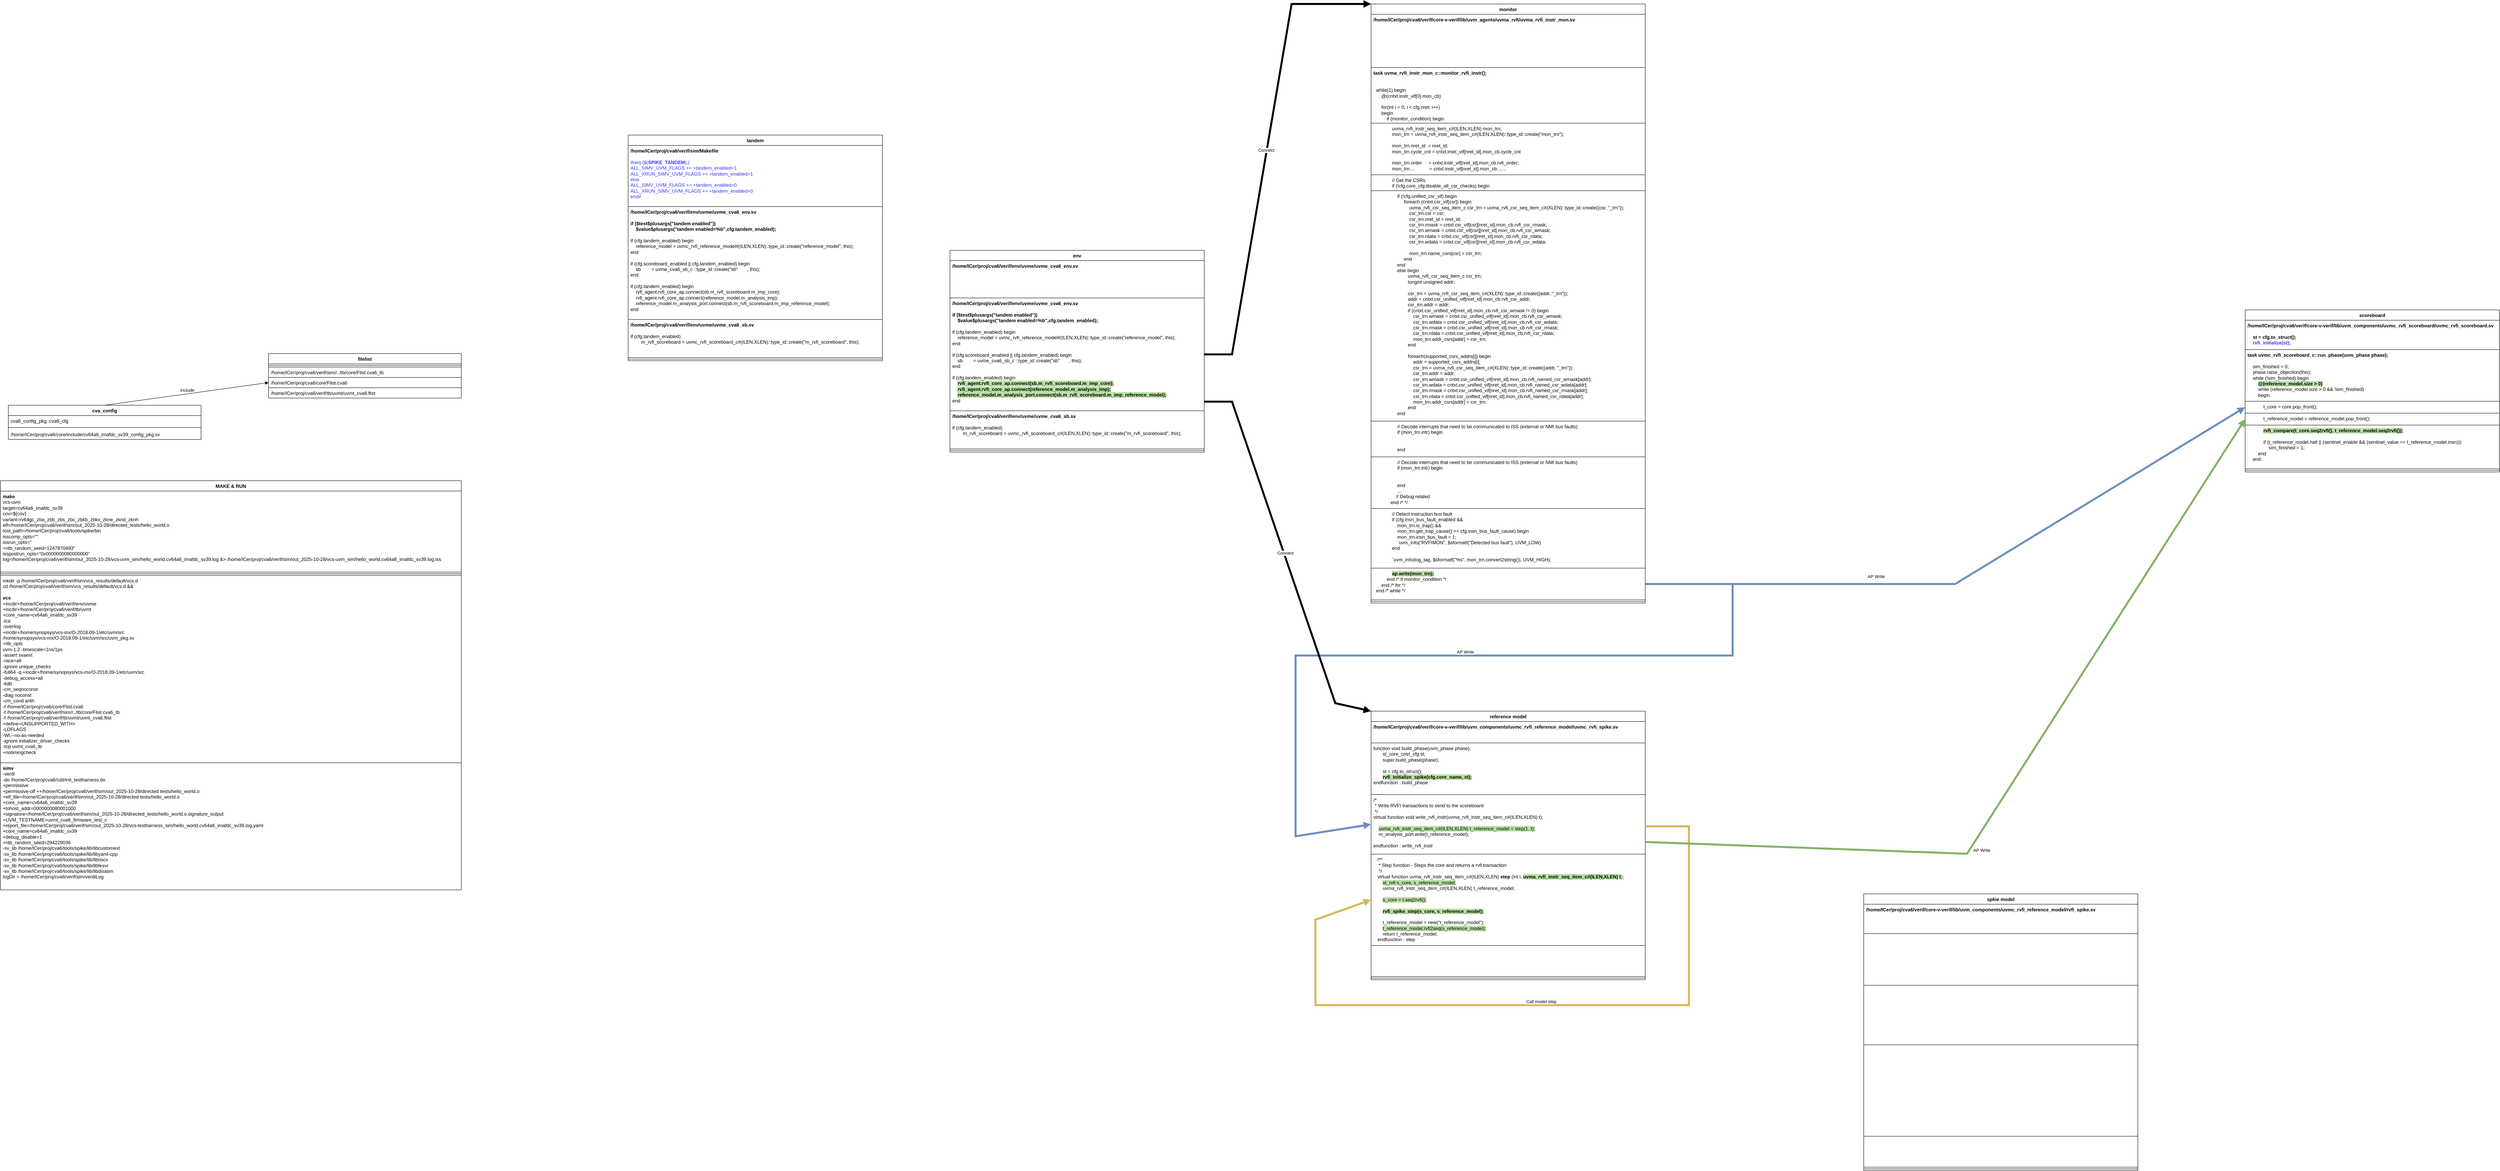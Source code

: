 <mxfile version="28.2.8">
  <diagram name="Page-1" id="Iqzep2Eil3ykFxYwn48A">
    <mxGraphModel dx="4290" dy="3269" grid="1" gridSize="10" guides="1" tooltips="1" connect="1" arrows="1" fold="1" page="1" pageScale="1" pageWidth="850" pageHeight="1100" math="0" shadow="0">
      <root>
        <mxCell id="0" />
        <mxCell id="1" parent="0" />
        <mxCell id="mzS4798Yjswd0JI5HEyz-2" value="cva_config" style="swimlane;fontStyle=1;align=center;verticalAlign=top;childLayout=stackLayout;horizontal=1;startSize=26;horizontalStack=0;resizeParent=1;resizeParentMax=0;resizeLast=0;collapsible=1;marginBottom=0;whiteSpace=wrap;html=1;" parent="1" vertex="1">
          <mxGeometry x="-760" y="-30" width="485" height="86" as="geometry" />
        </mxCell>
        <mxCell id="mzS4798Yjswd0JI5HEyz-3" value="cva6_config_pkg::cva6_cfg" style="text;strokeColor=none;fillColor=none;align=left;verticalAlign=top;spacingLeft=4;spacingRight=4;overflow=hidden;rotatable=0;points=[[0,0.5],[1,0.5]];portConstraint=eastwest;whiteSpace=wrap;html=1;" parent="mzS4798Yjswd0JI5HEyz-2" vertex="1">
          <mxGeometry y="26" width="485" height="26" as="geometry" />
        </mxCell>
        <mxCell id="mzS4798Yjswd0JI5HEyz-4" value="" style="line;strokeWidth=1;fillColor=none;align=left;verticalAlign=middle;spacingTop=-1;spacingLeft=3;spacingRight=3;rotatable=0;labelPosition=right;points=[];portConstraint=eastwest;strokeColor=inherit;" parent="mzS4798Yjswd0JI5HEyz-2" vertex="1">
          <mxGeometry y="52" width="485" height="8" as="geometry" />
        </mxCell>
        <mxCell id="mzS4798Yjswd0JI5HEyz-5" value="/home/ICer/proj/cva6/core/include/cv64a6_imafdc_sv39_config_pkg.sv" style="text;strokeColor=none;fillColor=none;align=left;verticalAlign=top;spacingLeft=4;spacingRight=4;overflow=hidden;rotatable=0;points=[[0,0.5],[1,0.5]];portConstraint=eastwest;whiteSpace=wrap;html=1;" parent="mzS4798Yjswd0JI5HEyz-2" vertex="1">
          <mxGeometry y="60" width="485" height="26" as="geometry" />
        </mxCell>
        <mxCell id="mzS4798Yjswd0JI5HEyz-6" value="filelist" style="swimlane;fontStyle=1;align=center;verticalAlign=top;childLayout=stackLayout;horizontal=1;startSize=26;horizontalStack=0;resizeParent=1;resizeParentMax=0;resizeLast=0;collapsible=1;marginBottom=0;whiteSpace=wrap;html=1;" parent="1" vertex="1">
          <mxGeometry x="-105" y="-160" width="485" height="112" as="geometry" />
        </mxCell>
        <mxCell id="mzS4798Yjswd0JI5HEyz-8" value="" style="line;strokeWidth=1;fillColor=none;align=left;verticalAlign=middle;spacingTop=-1;spacingLeft=3;spacingRight=3;rotatable=0;labelPosition=right;points=[];portConstraint=eastwest;strokeColor=inherit;" parent="mzS4798Yjswd0JI5HEyz-6" vertex="1">
          <mxGeometry y="26" width="485" height="8" as="geometry" />
        </mxCell>
        <mxCell id="mzS4798Yjswd0JI5HEyz-10" value="/home/ICer/proj/cva6/verif/sim//../tb/core/Flist.cva6_tb" style="text;strokeColor=default;fillColor=default;align=left;verticalAlign=top;spacingLeft=4;spacingRight=4;overflow=hidden;rotatable=0;points=[[0,0.5],[1,0.5]];portConstraint=eastwest;whiteSpace=wrap;html=1;" parent="mzS4798Yjswd0JI5HEyz-6" vertex="1">
          <mxGeometry y="34" width="485" height="26" as="geometry" />
        </mxCell>
        <mxCell id="mzS4798Yjswd0JI5HEyz-7" value="/home/ICer/proj/cva6/core/Flist.cva6" style="text;strokeColor=default;fillColor=default;align=left;verticalAlign=top;spacingLeft=4;spacingRight=4;overflow=hidden;rotatable=0;points=[[0,0.5],[1,0.5]];portConstraint=eastwest;whiteSpace=wrap;html=1;" parent="mzS4798Yjswd0JI5HEyz-6" vertex="1">
          <mxGeometry y="60" width="485" height="26" as="geometry" />
        </mxCell>
        <mxCell id="mzS4798Yjswd0JI5HEyz-11" value="/home/ICer/proj/cva6/verif/tb/uvmt/uvmt_cva6.flist" style="text;strokeColor=default;fillColor=default;align=left;verticalAlign=top;spacingLeft=4;spacingRight=4;overflow=hidden;rotatable=0;points=[[0,0.5],[1,0.5]];portConstraint=eastwest;whiteSpace=wrap;html=1;" parent="mzS4798Yjswd0JI5HEyz-6" vertex="1">
          <mxGeometry y="86" width="485" height="26" as="geometry" />
        </mxCell>
        <mxCell id="AIi3PwNUS5Vkqz0hZRpa-1" value="MAKE &amp;amp; RUN" style="swimlane;fontStyle=1;align=center;verticalAlign=top;childLayout=stackLayout;horizontal=1;startSize=26;horizontalStack=0;resizeParent=1;resizeParentMax=0;resizeLast=0;collapsible=1;marginBottom=0;whiteSpace=wrap;html=1;" vertex="1" parent="1">
          <mxGeometry x="-780" y="160" width="1160" height="1030" as="geometry" />
        </mxCell>
        <mxCell id="AIi3PwNUS5Vkqz0hZRpa-2" value="&lt;div&gt;&lt;span style=&quot;font-size: 12px;&quot;&gt;&lt;b&gt;make&amp;nbsp;&lt;/b&gt;&lt;/span&gt;&lt;/div&gt;&lt;div&gt;&lt;span style=&quot;font-size: 12px;&quot;&gt;vcs-uvm&amp;nbsp;&lt;/span&gt;&lt;/div&gt;&lt;div&gt;&lt;span style=&quot;font-size: 12px;&quot;&gt;target=cv64a6_imafdc_sv39&amp;nbsp;&lt;/span&gt;&lt;/div&gt;&lt;div&gt;&lt;span style=&quot;font-size: 12px;&quot;&gt;cov=${cov}&amp;nbsp;&lt;/span&gt;&lt;/div&gt;&lt;div&gt;&lt;span style=&quot;font-size: 12px;&quot;&gt;variant=rv64gc_zba_zbb_zbs_zbc_zbkb_zbkx_zkne_zknd_zknh&amp;nbsp;&lt;/span&gt;&lt;/div&gt;&lt;div&gt;&lt;span style=&quot;font-size: 12px;&quot;&gt;elf=/home/ICer/proj/cva6/verif/sim/out_2025-10-28/directed_tests/hello_world.o&amp;nbsp;&lt;/span&gt;&lt;/div&gt;&lt;div&gt;&lt;span style=&quot;font-size: 12px;&quot;&gt;tool_path=/home/ICer/proj/cva6/tools/spike/bin&amp;nbsp;&lt;/span&gt;&lt;/div&gt;&lt;div&gt;&lt;span style=&quot;font-size: 12px;&quot;&gt;isscomp_opts=&quot;&quot;&amp;nbsp;&lt;/span&gt;&lt;/div&gt;&lt;div&gt;&lt;span style=&quot;font-size: 12px;&quot;&gt;issrun_opts=&quot;&amp;nbsp;&lt;/span&gt;&lt;/div&gt;&lt;div&gt;&lt;span style=&quot;font-size: 12px;&quot;&gt;+ntb_random_seed=1247870493&quot;&amp;nbsp;&lt;/span&gt;&lt;/div&gt;&lt;div&gt;&lt;span style=&quot;font-size: 12px;&quot;&gt;isspostrun_opts=&quot;0x0000000080000000&quot;&amp;nbsp;&lt;/span&gt;&lt;/div&gt;&lt;div&gt;&lt;span style=&quot;font-size: 12px;&quot;&gt;log=/home/ICer/proj/cva6/verif/sim/out_2025-10-28/vcs-uvm_sim/hello_world.cv64a6_imafdc_sv39.log &amp;amp;&amp;gt; /home/ICer/proj/cva6/verif/sim/out_2025-10-28/vcs-uvm_sim/hello_world.cv64a6_imafdc_sv39.log.iss&lt;/span&gt;&lt;/div&gt;" style="text;strokeColor=default;fillColor=default;align=left;verticalAlign=top;spacingLeft=4;spacingRight=4;overflow=hidden;rotatable=0;points=[[0,0.5],[1,0.5]];portConstraint=eastwest;whiteSpace=wrap;html=1;" vertex="1" parent="AIi3PwNUS5Vkqz0hZRpa-1">
          <mxGeometry y="26" width="1160" height="204" as="geometry" />
        </mxCell>
        <mxCell id="AIi3PwNUS5Vkqz0hZRpa-3" value="" style="line;strokeWidth=1;fillColor=none;align=left;verticalAlign=middle;spacingTop=-1;spacingLeft=3;spacingRight=3;rotatable=0;labelPosition=right;points=[];portConstraint=eastwest;strokeColor=inherit;" vertex="1" parent="AIi3PwNUS5Vkqz0hZRpa-1">
          <mxGeometry y="230" width="1160" height="8" as="geometry" />
        </mxCell>
        <mxCell id="AIi3PwNUS5Vkqz0hZRpa-5" value="&lt;div&gt;&lt;span style=&quot;font-size: 12px;&quot;&gt;mkdir -p /home/ICer/proj/cva6/verif/sim/vcs_results/default/vcs.d&lt;/span&gt;&lt;/div&gt;&lt;div&gt;&lt;span style=&quot;font-size: 12px;&quot;&gt;cd /home/ICer/proj/cva6/verif/sim/vcs_results/default/vcs.d &amp;amp;&amp;amp;&amp;nbsp;&lt;/span&gt;&lt;/div&gt;&lt;div&gt;&lt;span style=&quot;font-size: 12px;&quot;&gt;&lt;br&gt;&lt;/span&gt;&lt;/div&gt;&lt;div&gt;&lt;span style=&quot;font-size: 12px;&quot;&gt;&lt;b&gt;vcs&amp;nbsp;&lt;/b&gt;&lt;/span&gt;&lt;/div&gt;&lt;div&gt;&lt;span style=&quot;font-size: 12px;&quot;&gt;+incdir+/home/ICer/proj/cva6/verif/env/uvme&amp;nbsp;&lt;/span&gt;&lt;/div&gt;&lt;div&gt;&lt;span style=&quot;font-size: 12px;&quot;&gt;+incdir+/home/ICer/proj/cva6/verif/tb/uvmt&amp;nbsp;&lt;/span&gt;&lt;/div&gt;&lt;div&gt;&lt;span style=&quot;font-size: 12px;&quot;&gt;+core_name=cv64a6_imafdc_sv39&amp;nbsp;&amp;nbsp;&lt;/span&gt;&lt;/div&gt;&lt;div&gt;&lt;span style=&quot;font-size: 12px;&quot;&gt;-lca&amp;nbsp;&lt;/span&gt;&lt;/div&gt;&lt;div&gt;&lt;span style=&quot;font-size: 12px;&quot;&gt;-sverilog&amp;nbsp;&lt;/span&gt;&lt;/div&gt;&lt;div&gt;&lt;span style=&quot;font-size: 12px;&quot;&gt;+incdir+/home/synopsys/vcs-mx/O-2018.09-1/etc/uvm/src&amp;nbsp;&lt;/span&gt;&lt;/div&gt;&lt;div&gt;&lt;span style=&quot;font-size: 12px;&quot;&gt;/home/synopsys/vcs-mx/O-2018.09-1/etc/uvm/src/uvm_pkg.sv&amp;nbsp;&lt;/span&gt;&lt;/div&gt;&lt;div&gt;&lt;span style=&quot;font-size: 12px;&quot;&gt;-ntb_opts&amp;nbsp;&lt;/span&gt;&lt;/div&gt;&lt;div&gt;&lt;span style=&quot;font-size: 12px;&quot;&gt;uvm-1.2 -timescale=1ns/1ps&amp;nbsp;&lt;/span&gt;&lt;/div&gt;&lt;div&gt;&lt;span style=&quot;font-size: 12px;&quot;&gt;-assert&amp;nbsp;&lt;/span&gt;&lt;span style=&quot;background-color: transparent; color: light-dark(rgb(0, 0, 0), rgb(255, 255, 255));&quot;&gt;svaext&amp;nbsp;&lt;/span&gt;&lt;/div&gt;&lt;div&gt;&lt;span style=&quot;background-color: transparent; color: light-dark(rgb(0, 0, 0), rgb(255, 255, 255));&quot;&gt;-race=all&amp;nbsp;&lt;/span&gt;&lt;/div&gt;&lt;div&gt;&lt;span style=&quot;background-color: transparent; color: light-dark(rgb(0, 0, 0), rgb(255, 255, 255));&quot;&gt;-ignore unique_checks&amp;nbsp;&lt;/span&gt;&lt;/div&gt;&lt;div&gt;&lt;span style=&quot;background-color: transparent; color: light-dark(rgb(0, 0, 0), rgb(255, 255, 255));&quot;&gt;-full64 -q +incdir+/home/synopsys/vcs-mx/O-2018.09-1/etc/uvm/src&amp;nbsp;&amp;nbsp;&lt;/span&gt;&lt;/div&gt;&lt;div&gt;&lt;span style=&quot;background-color: transparent; color: light-dark(rgb(0, 0, 0), rgb(255, 255, 255));&quot;&gt;-debug_access+all&amp;nbsp;&amp;nbsp;&lt;/span&gt;&lt;/div&gt;&lt;div&gt;&lt;span style=&quot;background-color: transparent; color: light-dark(rgb(0, 0, 0), rgb(255, 255, 255));&quot;&gt;-kdb&amp;nbsp; &amp;nbsp;&lt;/span&gt;&lt;/div&gt;&lt;div&gt;&lt;span style=&quot;background-color: transparent; color: light-dark(rgb(0, 0, 0), rgb(255, 255, 255));&quot;&gt;-cm_seqnoconst&amp;nbsp;&lt;/span&gt;&lt;/div&gt;&lt;div&gt;&lt;span style=&quot;background-color: transparent; color: light-dark(rgb(0, 0, 0), rgb(255, 255, 255));&quot;&gt;-diag noconst&amp;nbsp;&lt;/span&gt;&lt;/div&gt;&lt;div&gt;&lt;span style=&quot;background-color: transparent; color: light-dark(rgb(0, 0, 0), rgb(255, 255, 255));&quot;&gt;-cm_cond arith&lt;/span&gt;&lt;/div&gt;&lt;div&gt;&lt;span style=&quot;font-size: 12px;&quot;&gt;-f /home/ICer/proj/cva6/core/Flist.cva6&amp;nbsp;&lt;/span&gt;&lt;/div&gt;&lt;div&gt;&lt;span style=&quot;font-size: 12px;&quot;&gt;-f /home/ICer/proj/cva6/verif/sim//../tb/core/Flist.cva6_tb&lt;/span&gt;&lt;/div&gt;&lt;div&gt;&lt;span style=&quot;font-size: 12px;&quot;&gt;-f /home/ICer/proj/cva6/verif/tb/uvmt/uvmt_cva6.flist&lt;/span&gt;&lt;/div&gt;&lt;div&gt;&lt;span style=&quot;font-size: 12px;&quot;&gt;+define+UNSUPPORTED_WITH+&lt;/span&gt;&lt;/div&gt;&lt;div&gt;&lt;span style=&quot;font-size: 12px;&quot;&gt;-LDFLAGS&amp;nbsp;&lt;/span&gt;&lt;/div&gt;&lt;div&gt;&lt;span style=&quot;font-size: 12px;&quot;&gt;-Wl,--no-as-needed&lt;/span&gt;&lt;/div&gt;&lt;div&gt;&lt;span style=&quot;font-size: 12px;&quot;&gt;-ignore initializer_driver_checks&lt;/span&gt;&lt;/div&gt;&lt;div&gt;&lt;span style=&quot;font-size: 12px;&quot;&gt;-top uvmt_cva6_tb&lt;/span&gt;&lt;/div&gt;&lt;div&gt;&lt;span style=&quot;font-size: 12px;&quot;&gt;+notimingcheck&lt;/span&gt;&lt;/div&gt;" style="text;strokeColor=default;fillColor=default;align=left;verticalAlign=top;spacingLeft=4;spacingRight=4;overflow=hidden;rotatable=0;points=[[0,0.5],[1,0.5]];portConstraint=eastwest;whiteSpace=wrap;html=1;" vertex="1" parent="AIi3PwNUS5Vkqz0hZRpa-1">
          <mxGeometry y="238" width="1160" height="472" as="geometry" />
        </mxCell>
        <mxCell id="AIi3PwNUS5Vkqz0hZRpa-6" value="&lt;div&gt;&lt;span style=&quot;font-size: 12px;&quot;&gt;&lt;b&gt;simv&amp;nbsp;&amp;nbsp;&lt;/b&gt;&lt;/span&gt;&lt;/div&gt;&lt;div&gt;&lt;span style=&quot;font-size: 12px;&quot;&gt;-verdi&amp;nbsp;&lt;/span&gt;&lt;/div&gt;&lt;div&gt;&lt;span style=&quot;font-size: 12px;&quot;&gt;-do /home/ICer/proj/cva6//util/init_testharness.do&amp;nbsp;&lt;/span&gt;&lt;/div&gt;&lt;div&gt;&lt;span style=&quot;font-size: 12px;&quot;&gt;+permissive&lt;/span&gt;&lt;/div&gt;&lt;div&gt;&lt;span style=&quot;font-size: 12px;&quot;&gt;+permissive-off ++/home/ICer/proj/cva6/verif/sim/out_2025-10-28/directed tests/hello_world.o&amp;nbsp;&lt;/span&gt;&lt;/div&gt;&lt;div&gt;&lt;span style=&quot;background-color: transparent; color: light-dark(rgb(0, 0, 0), rgb(255, 255, 255));&quot;&gt;+elf_file=/home/ICer/proj/cva6/verif/sim/out_2025-10-28/directed tests/hello_world.o&amp;nbsp;&lt;/span&gt;&lt;/div&gt;&lt;div&gt;&lt;span style=&quot;font-size: 12px; white-space: normal;&quot;&gt;+core_name=cv64a6_imafdc_sv39&amp;nbsp;&amp;nbsp;&lt;/span&gt;&lt;/div&gt;&lt;div&gt;&lt;span style=&quot;font-size: 12px; white-space: normal;&quot;&gt;+tohost_addr=0000000080001000&amp;nbsp;&lt;/span&gt;&lt;/div&gt;&lt;div&gt;&lt;span style=&quot;font-size: 12px; white-space: normal;&quot;&gt;+signature=/home/ICer/proj/cva6/verif/sim/out_2025-10-28/directed_tests/hello_world.o.signature_output&amp;nbsp;&lt;/span&gt;&lt;/div&gt;&lt;div&gt;&lt;span style=&quot;font-size: 12px; white-space: normal;&quot;&gt;+UVM_TESTNAME=uvmt_cva6_firmware_test_c&amp;nbsp;&lt;/span&gt;&lt;/div&gt;&lt;div&gt;&lt;span style=&quot;font-size: 12px; white-space: normal;&quot;&gt;+report_file=/home/ICer/proj/cva6/verif/sim/out_2025-10-28/vcs-testharness_sim/hello_world.cv64a6_imafdc_sv39.log.yaml&amp;nbsp;&lt;/span&gt;&lt;/div&gt;&lt;div&gt;&lt;span style=&quot;font-size: 12px; white-space: normal;&quot;&gt;+core_name=cv64a6_imafdc_sv39&amp;nbsp;&lt;/span&gt;&lt;/div&gt;&lt;div&gt;&lt;span style=&quot;font-size: 12px; white-space: normal;&quot;&gt;+debug_disable=1&amp;nbsp;&lt;/span&gt;&lt;/div&gt;&lt;div&gt;&lt;span style=&quot;font-size: 12px; white-space: normal;&quot;&gt;+ntb_random_seed=294229036&amp;nbsp;&lt;/span&gt;&lt;/div&gt;&lt;div&gt;&lt;span style=&quot;font-size: 12px; white-space: normal;&quot;&gt;-sv_lib /home/ICer/proj/cva6/tools/spike/lib/libcustomext&amp;nbsp;&lt;/span&gt;&lt;/div&gt;&lt;div&gt;&lt;span style=&quot;font-size: 12px; white-space: normal;&quot;&gt;-sv_lib /home/ICer/proj/cva6/tools/spike/lib/libyaml-cpp&amp;nbsp;&lt;/span&gt;&lt;/div&gt;&lt;div&gt;&lt;span style=&quot;font-size: 12px; white-space: normal;&quot;&gt;-sv_lib /home/ICer/proj/cva6/tools/spike/lib/libriscv&amp;nbsp;&lt;/span&gt;&lt;/div&gt;&lt;div&gt;&lt;span style=&quot;font-size: 12px; white-space: normal;&quot;&gt;-sv_lib /home/ICer/proj/cva6/tools/spike/lib/libfesvr&amp;nbsp;&lt;/span&gt;&lt;/div&gt;&lt;div&gt;&lt;span style=&quot;font-size: 12px; white-space: normal;&quot;&gt;-sv_lib /home/ICer/proj/cva6/tools/spike/lib/libdisasm&lt;/span&gt;&lt;/div&gt;&lt;div&gt;&lt;span style=&quot;font-size: 12px;&quot;&gt;logDir = /home/ICer/proj/cva6/verif/sim/verdiLog&lt;/span&gt;&lt;/div&gt;&lt;div&gt;&lt;br&gt;&lt;/div&gt;" style="text;strokeColor=default;fillColor=default;align=left;verticalAlign=top;spacingLeft=4;spacingRight=4;overflow=hidden;rotatable=0;points=[[0,0.5],[1,0.5]];portConstraint=eastwest;whiteSpace=wrap;html=1;" vertex="1" parent="AIi3PwNUS5Vkqz0hZRpa-1">
          <mxGeometry y="710" width="1160" height="320" as="geometry" />
        </mxCell>
        <mxCell id="AIi3PwNUS5Vkqz0hZRpa-7" value="include" style="html=1;verticalAlign=bottom;endArrow=block;curved=0;rounded=0;exitX=0.5;exitY=0;exitDx=0;exitDy=0;entryX=0;entryY=0.5;entryDx=0;entryDy=0;" edge="1" parent="1" source="mzS4798Yjswd0JI5HEyz-2" target="mzS4798Yjswd0JI5HEyz-7">
          <mxGeometry x="0.004" width="80" relative="1" as="geometry">
            <mxPoint x="-70" y="130" as="sourcePoint" />
            <mxPoint x="-130" y="-50" as="targetPoint" />
            <mxPoint as="offset" />
          </mxGeometry>
        </mxCell>
        <mxCell id="AIi3PwNUS5Vkqz0hZRpa-8" value="tandem" style="swimlane;fontStyle=1;align=center;verticalAlign=top;childLayout=stackLayout;horizontal=1;startSize=26;horizontalStack=0;resizeParent=1;resizeParentMax=0;resizeLast=0;collapsible=1;marginBottom=0;whiteSpace=wrap;html=1;" vertex="1" parent="1">
          <mxGeometry x="800" y="-710" width="640" height="568" as="geometry" />
        </mxCell>
        <mxCell id="AIi3PwNUS5Vkqz0hZRpa-12" value="&lt;b&gt;/home/ICer/proj/cva6/verif/sim/Makefile&lt;/b&gt;&lt;div&gt;&lt;br&gt;&lt;/div&gt;&lt;div&gt;&lt;div&gt;&lt;span style=&quot;font-size: 12px;&quot;&gt;&lt;font style=&quot;color: rgb(51, 51, 255);&quot;&gt;ifneq ($(&lt;b&gt;SPIKE_TANDEM&lt;/b&gt;),)&lt;/font&gt;&lt;/span&gt;&lt;/div&gt;&lt;div&gt;&lt;span style=&quot;font-size: 12px;&quot;&gt;&lt;font style=&quot;color: rgb(51, 51, 255);&quot;&gt;ALL_SIMV_UVM_FLAGS += +tandem_enabled=1&lt;/font&gt;&lt;/span&gt;&lt;/div&gt;&lt;div&gt;&lt;span style=&quot;font-size: 12px;&quot;&gt;&lt;font style=&quot;color: rgb(51, 51, 255);&quot;&gt;ALL_XRUN_SIMV_UVM_FLAGS += +tandem_enabled=1&lt;/font&gt;&lt;/span&gt;&lt;/div&gt;&lt;div&gt;&lt;span style=&quot;font-size: 12px;&quot;&gt;&lt;font style=&quot;color: rgb(51, 51, 255);&quot;&gt;else&lt;/font&gt;&lt;/span&gt;&lt;/div&gt;&lt;div&gt;&lt;span style=&quot;font-size: 12px;&quot;&gt;&lt;font style=&quot;color: rgb(51, 51, 255);&quot;&gt;ALL_SIMV_UVM_FLAGS += +tandem_enabled=0&lt;/font&gt;&lt;/span&gt;&lt;/div&gt;&lt;div&gt;&lt;span style=&quot;font-size: 12px;&quot;&gt;&lt;font style=&quot;color: rgb(51, 51, 255);&quot;&gt;ALL_XRUN_SIMV_UVM_FLAGS += +tandem_enabled=0&lt;/font&gt;&lt;/span&gt;&lt;/div&gt;&lt;div&gt;&lt;span style=&quot;font-size: 12px;&quot;&gt;&lt;font style=&quot;color: rgb(51, 51, 255);&quot;&gt;endif&lt;/font&gt;&lt;/span&gt;&lt;/div&gt;&lt;/div&gt;" style="text;strokeColor=default;fillColor=default;align=left;verticalAlign=top;spacingLeft=4;spacingRight=4;overflow=hidden;rotatable=0;points=[[0,0.5],[1,0.5]];portConstraint=eastwest;whiteSpace=wrap;html=1;" vertex="1" parent="AIi3PwNUS5Vkqz0hZRpa-8">
          <mxGeometry y="26" width="640" height="154" as="geometry" />
        </mxCell>
        <mxCell id="AIi3PwNUS5Vkqz0hZRpa-11" value="&lt;b&gt;/home/ICer/proj/cva6/verif/env/uvme/uvme_cva6_env.sv&lt;br&gt;&lt;/b&gt;&lt;div&gt;&lt;span style=&quot;background-color: transparent; color: light-dark(rgb(0, 0, 0), rgb(255, 255, 255));&quot;&gt;&lt;br&gt;&lt;/span&gt;&lt;/div&gt;&lt;div&gt;&lt;span style=&quot;background-color: transparent; font-size: 12px;&quot;&gt;&lt;b&gt;&lt;div style=&quot;&quot;&gt;if ($test$plusargs(&quot;tandem enabled&quot;))&lt;/div&gt;&lt;div style=&quot;&quot;&gt;&amp;nbsp; &amp;nbsp; $value$plusargs(&quot;tandem enabled=%b&quot;,cfg.tandem_enabled);&lt;/div&gt;&lt;/b&gt;&lt;/span&gt;&lt;/div&gt;&lt;div&gt;&lt;span style=&quot;background-color: transparent; color: light-dark(rgb(0, 0, 0), rgb(255, 255, 255));&quot;&gt;&lt;br&gt;&lt;/span&gt;&lt;/div&gt;&lt;div&gt;&lt;span style=&quot;background-color: transparent; color: light-dark(rgb(0, 0, 0), rgb(255, 255, 255));&quot;&gt;if (cfg.tandem_enabled) begin&lt;/span&gt;&lt;/div&gt;&lt;div&gt;&lt;div&gt;&lt;span style=&quot;font-size: 12px;&quot;&gt;&amp;nbsp; &amp;nbsp; reference_model = uvmc_rvfi_reference_model#(ILEN,XLEN)::type_id::create(&quot;reference_model&quot;, this);&lt;/span&gt;&lt;/div&gt;&lt;div&gt;&lt;span style=&quot;font-size: 12px;&quot;&gt;end&lt;/span&gt;&lt;br&gt;&lt;br&gt;&lt;div style=&quot;&quot;&gt;&lt;span style=&quot;font-size: 12px;&quot;&gt;if (cfg.scoreboard_enabled || cfg.tandem_enabled) begin&lt;/span&gt;&lt;/div&gt;&lt;div style=&quot;&quot;&gt;&lt;span style=&quot;font-size: 12px;&quot;&gt;&amp;nbsp; &amp;nbsp; sb&amp;nbsp; &amp;nbsp; &amp;nbsp; &amp;nbsp; = uvme_cva6_sb_c ::type_id::create(&quot;sb&quot;&amp;nbsp; &amp;nbsp; &amp;nbsp; &amp;nbsp;, this);&lt;/span&gt;&lt;/div&gt;&lt;div style=&quot;&quot;&gt;&lt;span style=&quot;font-size: 12px;&quot;&gt;end&lt;br&gt;&lt;br&gt;&lt;div&gt;if (cfg.tandem_enabled) begin&lt;/div&gt;&lt;div&gt;&amp;nbsp; &amp;nbsp; rvfi_agent.rvfi_core_ap.connect(sb.m_rvfi_scoreboard.m_imp_core);&lt;/div&gt;&lt;div&gt;&amp;nbsp; &amp;nbsp; rvfi_agent.rvfi_core_ap.connect(reference_model.m_analysis_imp);&lt;/div&gt;&lt;div&gt;&amp;nbsp; &amp;nbsp; reference_model.m_analysis_port.connect(sb.m_rvfi_scoreboard.m_imp_reference_model);&lt;/div&gt;&lt;div&gt;end&lt;/div&gt;&lt;/span&gt;&lt;/div&gt;&lt;/div&gt;&lt;/div&gt;" style="text;strokeColor=default;fillColor=default;align=left;verticalAlign=top;spacingLeft=4;spacingRight=4;overflow=hidden;rotatable=0;points=[[0,0.5],[1,0.5]];portConstraint=eastwest;whiteSpace=wrap;html=1;" vertex="1" parent="AIi3PwNUS5Vkqz0hZRpa-8">
          <mxGeometry y="180" width="640" height="284" as="geometry" />
        </mxCell>
        <mxCell id="AIi3PwNUS5Vkqz0hZRpa-9" value="&lt;b&gt;/home/ICer/proj/cva6/verif/env/uvme/uvme_cva6_sb.sv&lt;br&gt;&lt;/b&gt;&lt;br&gt;&lt;div&gt;&lt;span style=&quot;font-size: 12px;&quot;&gt;if (cfg.tandem_enabled)&lt;/span&gt;&lt;/div&gt;&lt;div&gt;&lt;span style=&quot;font-size: 12px;&quot;&gt;&amp;nbsp; &amp;nbsp; &amp;nbsp; &amp;nbsp; m_rvfi_scoreboard = uvmc_rvfi_scoreboard_c#(ILEN,XLEN)::type_id::create(&quot;m_rvfi_scoreboard&quot;, this);&lt;/span&gt;&lt;/div&gt;" style="text;strokeColor=default;fillColor=default;align=left;verticalAlign=top;spacingLeft=4;spacingRight=4;overflow=hidden;rotatable=0;points=[[0,0.5],[1,0.5]];portConstraint=eastwest;whiteSpace=wrap;html=1;" vertex="1" parent="AIi3PwNUS5Vkqz0hZRpa-8">
          <mxGeometry y="464" width="640" height="96" as="geometry" />
        </mxCell>
        <mxCell id="AIi3PwNUS5Vkqz0hZRpa-10" value="" style="line;strokeWidth=1;fillColor=none;align=left;verticalAlign=middle;spacingTop=-1;spacingLeft=3;spacingRight=3;rotatable=0;labelPosition=right;points=[];portConstraint=eastwest;strokeColor=inherit;" vertex="1" parent="AIi3PwNUS5Vkqz0hZRpa-8">
          <mxGeometry y="560" width="640" height="8" as="geometry" />
        </mxCell>
        <mxCell id="AIi3PwNUS5Vkqz0hZRpa-13" value="scoreboard" style="swimlane;fontStyle=1;align=center;verticalAlign=top;childLayout=stackLayout;horizontal=1;startSize=26;horizontalStack=0;resizeParent=1;resizeParentMax=0;resizeLast=0;collapsible=1;marginBottom=0;whiteSpace=wrap;html=1;" vertex="1" parent="1">
          <mxGeometry x="4870" y="-270" width="640" height="408" as="geometry" />
        </mxCell>
        <mxCell id="AIi3PwNUS5Vkqz0hZRpa-14" value="&lt;b style=&quot;font-size: 12px;&quot;&gt;/home/ICer/proj/cva6/verif/core-v-verif/lib/uvm_components/uvmc_rvfi_scoreboard/uvmc_rvfi_scoreboard.sv&lt;/b&gt;&lt;br&gt;&lt;br&gt;&lt;div style=&quot;&quot;&gt;&lt;span style=&quot;font-size: 12px;&quot;&gt;&amp;nbsp; &amp;nbsp; &lt;b&gt;st = cfg.to_struct();&lt;/b&gt;&lt;/span&gt;&lt;/div&gt;&lt;div style=&quot;&quot;&gt;&lt;span style=&quot;font-size: 12px;&quot;&gt;&amp;nbsp; &amp;nbsp; &lt;b&gt;&lt;font style=&quot;color: rgb(51, 51, 255);&quot;&gt;rvfi_initialize(st);&lt;/font&gt;&lt;/b&gt;&lt;/span&gt;&lt;/div&gt;" style="text;strokeColor=default;fillColor=default;align=left;verticalAlign=top;spacingLeft=4;spacingRight=4;overflow=hidden;rotatable=0;points=[[0,0.5],[1,0.5]];portConstraint=eastwest;whiteSpace=wrap;html=1;" vertex="1" parent="AIi3PwNUS5Vkqz0hZRpa-13">
          <mxGeometry y="26" width="640" height="74" as="geometry" />
        </mxCell>
        <mxCell id="AIi3PwNUS5Vkqz0hZRpa-15" value="&lt;b style=&quot;font-size: 12px;&quot;&gt;task uvmc_rvfi_scoreboard_c::run_phase(uvm_phase phase);&lt;/b&gt;&lt;br&gt;&lt;b&gt;&lt;br&gt;&lt;/b&gt;&lt;div style=&quot;&quot;&gt;&lt;span style=&quot;font-size: 12px;&quot;&gt;&amp;nbsp; &amp;nbsp; sim_finished = 0;&lt;/span&gt;&lt;/div&gt;&lt;div style=&quot;&quot;&gt;&lt;span style=&quot;font-size: 12px;&quot;&gt;&amp;nbsp; &amp;nbsp; phase.raise_objection(this);&lt;/span&gt;&lt;/div&gt;&lt;div style=&quot;&quot;&gt;&lt;span style=&quot;font-size: 12px;&quot;&gt;&amp;nbsp; &amp;nbsp; while (!sim_finished) begin&lt;/span&gt;&lt;/div&gt;&lt;div style=&quot;&quot;&gt;&lt;span style=&quot;font-size: 12px;&quot;&gt;&amp;nbsp; &amp;nbsp; &amp;nbsp; &amp;nbsp; &lt;span style=&quot;background-color: rgb(185, 224, 165);&quot;&gt;&lt;b&gt;@(reference_model.size &amp;gt; 0)&lt;/b&gt;&lt;/span&gt;&lt;/span&gt;&lt;/div&gt;&lt;div style=&quot;&quot;&gt;&lt;span style=&quot;font-size: 12px;&quot;&gt;&amp;nbsp; &amp;nbsp; &amp;nbsp; &amp;nbsp; while (reference_model.size &amp;gt; 0 &amp;amp;&amp;amp; !sim_finished)&lt;/span&gt;&lt;/div&gt;&lt;div style=&quot;&quot;&gt;&lt;span style=&quot;font-size: 12px;&quot;&gt;&amp;nbsp; &amp;nbsp; &amp;nbsp; &amp;nbsp; begin&lt;/span&gt;&lt;/div&gt;" style="text;strokeColor=default;fillColor=default;align=left;verticalAlign=top;spacingLeft=4;spacingRight=4;overflow=hidden;rotatable=0;points=[[0,0.5],[1,0.5]];portConstraint=eastwest;whiteSpace=wrap;html=1;" vertex="1" parent="AIi3PwNUS5Vkqz0hZRpa-13">
          <mxGeometry y="100" width="640" height="130" as="geometry" />
        </mxCell>
        <mxCell id="AIi3PwNUS5Vkqz0hZRpa-36" value="&lt;div style=&quot;&quot;&gt;&lt;span style=&quot;font-size: 12px;&quot;&gt;&amp;nbsp; &amp;nbsp; &amp;nbsp; &amp;nbsp; &amp;nbsp; &amp;nbsp; t_core = core.pop_front();&lt;/span&gt;&lt;/div&gt;" style="text;strokeColor=default;fillColor=default;align=left;verticalAlign=top;spacingLeft=4;spacingRight=4;overflow=hidden;rotatable=0;points=[[0,0.5],[1,0.5]];portConstraint=eastwest;whiteSpace=wrap;html=1;" vertex="1" parent="AIi3PwNUS5Vkqz0hZRpa-13">
          <mxGeometry y="230" width="640" height="30" as="geometry" />
        </mxCell>
        <mxCell id="AIi3PwNUS5Vkqz0hZRpa-35" value="&lt;div style=&quot;&quot;&gt;&lt;span style=&quot;font-size: 12px;&quot;&gt;&amp;nbsp; &amp;nbsp; &amp;nbsp; &amp;nbsp; &amp;nbsp; &amp;nbsp; t_reference_model = reference_model.pop_front();&lt;/span&gt;&lt;/div&gt;" style="text;strokeColor=default;fillColor=default;align=left;verticalAlign=top;spacingLeft=4;spacingRight=4;overflow=hidden;rotatable=0;points=[[0,0.5],[1,0.5]];portConstraint=eastwest;whiteSpace=wrap;html=1;" vertex="1" parent="AIi3PwNUS5Vkqz0hZRpa-13">
          <mxGeometry y="260" width="640" height="30" as="geometry" />
        </mxCell>
        <mxCell id="AIi3PwNUS5Vkqz0hZRpa-34" value="&lt;div style=&quot;&quot;&gt;&lt;span style=&quot;font-size: 12px;&quot;&gt;&amp;nbsp; &amp;nbsp; &amp;nbsp; &amp;nbsp; &amp;nbsp; &amp;nbsp;&amp;nbsp;&lt;span style=&quot;background-color: rgb(185, 224, 165);&quot;&gt;&lt;b&gt;rvfi_compare(t_core.seq2rvfi(), t_reference_model.seq2rvfi());&lt;/b&gt;&lt;/span&gt;&lt;/span&gt;&lt;/div&gt;&lt;div style=&quot;&quot;&gt;&lt;span style=&quot;font-size: 12px;&quot;&gt;&lt;br&gt;&lt;/span&gt;&lt;/div&gt;&lt;div style=&quot;&quot;&gt;&lt;span style=&quot;font-size: 12px;&quot;&gt;&amp;nbsp; &amp;nbsp; &amp;nbsp; &amp;nbsp; &amp;nbsp; &amp;nbsp; if (t_reference_model.halt || (sentinel_enable &amp;amp;&amp;amp; (sentinel_value == t_reference_model.insn)))&lt;/span&gt;&lt;/div&gt;&lt;div style=&quot;&quot;&gt;&lt;span style=&quot;font-size: 12px;&quot;&gt;&amp;nbsp; &amp;nbsp; &amp;nbsp; &amp;nbsp; &amp;nbsp; &amp;nbsp; &amp;nbsp; &amp;nbsp; sim_finished = 1;&lt;/span&gt;&lt;/div&gt;&lt;div style=&quot;&quot;&gt;&lt;span style=&quot;font-size: 12px;&quot;&gt;&amp;nbsp; &amp;nbsp; &amp;nbsp; &amp;nbsp; end&lt;/span&gt;&lt;/div&gt;&lt;div style=&quot;&quot;&gt;&lt;span style=&quot;font-size: 12px;&quot;&gt;&amp;nbsp; &amp;nbsp; end&lt;/span&gt;&lt;/div&gt;" style="text;strokeColor=default;fillColor=default;align=left;verticalAlign=top;spacingLeft=4;spacingRight=4;overflow=hidden;rotatable=0;points=[[0,0.5],[1,0.5]];portConstraint=eastwest;whiteSpace=wrap;html=1;" vertex="1" parent="AIi3PwNUS5Vkqz0hZRpa-13">
          <mxGeometry y="290" width="640" height="110" as="geometry" />
        </mxCell>
        <mxCell id="AIi3PwNUS5Vkqz0hZRpa-17" value="" style="line;strokeWidth=1;fillColor=none;align=left;verticalAlign=middle;spacingTop=-1;spacingLeft=3;spacingRight=3;rotatable=0;labelPosition=right;points=[];portConstraint=eastwest;strokeColor=inherit;" vertex="1" parent="AIi3PwNUS5Vkqz0hZRpa-13">
          <mxGeometry y="400" width="640" height="8" as="geometry" />
        </mxCell>
        <mxCell id="AIi3PwNUS5Vkqz0hZRpa-18" value="reference model" style="swimlane;fontStyle=1;align=center;verticalAlign=top;childLayout=stackLayout;horizontal=1;startSize=26;horizontalStack=0;resizeParent=1;resizeParentMax=0;resizeLast=0;collapsible=1;marginBottom=0;whiteSpace=wrap;html=1;" vertex="1" parent="1">
          <mxGeometry x="2670" y="740" width="690" height="676" as="geometry" />
        </mxCell>
        <mxCell id="AIi3PwNUS5Vkqz0hZRpa-19" value="&lt;span style=&quot;font-size: 12px;&quot;&gt;&lt;b&gt;/home/ICer/proj/cva6/verif/core-v-verif/lib/uvm_components/uvmc_rvfi_reference_model/uvmc_rvfi_spike.sv&lt;/b&gt;&lt;/span&gt;" style="text;strokeColor=default;fillColor=default;align=left;verticalAlign=top;spacingLeft=4;spacingRight=4;overflow=hidden;rotatable=0;points=[[0,0.5],[1,0.5]];portConstraint=eastwest;whiteSpace=wrap;html=1;" vertex="1" parent="AIi3PwNUS5Vkqz0hZRpa-18">
          <mxGeometry y="26" width="690" height="54" as="geometry" />
        </mxCell>
        <mxCell id="AIi3PwNUS5Vkqz0hZRpa-20" value="&lt;span style=&quot;font-size: 12px;&quot;&gt;function void build_phase(uvm_phase phase);&lt;br&gt;&lt;/span&gt;&lt;div&gt;&lt;div&gt;&lt;span style=&quot;font-size: 12px;&quot;&gt;&amp;nbsp; &amp;nbsp; &amp;nbsp; &amp;nbsp;st_core_cntrl_cfg st;&lt;/span&gt;&lt;/div&gt;&lt;div&gt;&lt;span style=&quot;font-size: 12px;&quot;&gt;&amp;nbsp; &amp;nbsp; &amp;nbsp; &amp;nbsp;super.build_phase(phase);&lt;/span&gt;&lt;/div&gt;&lt;div&gt;&lt;span style=&quot;font-size: 12px;&quot;&gt;&lt;br&gt;&lt;/span&gt;&lt;/div&gt;&lt;div&gt;&lt;span style=&quot;font-size: 12px;&quot;&gt;&amp;nbsp; &amp;nbsp; &amp;nbsp; &amp;nbsp;st = cfg.to_struct();&lt;/span&gt;&lt;/div&gt;&lt;div&gt;&lt;span style=&quot;font-size: 12px;&quot;&gt;&amp;nbsp; &amp;nbsp; &amp;nbsp; &amp;nbsp;&lt;span style=&quot;background-color: rgb(185, 224, 165);&quot;&gt;&lt;b&gt;rvfi_initialize_spike(cfg.core_name, st);&lt;/b&gt;&lt;/span&gt;&lt;/span&gt;&lt;/div&gt;&lt;/div&gt;&lt;div&gt;&lt;span style=&quot;font-size: 12px;&quot;&gt;endfunction : build_phase&lt;/span&gt;&lt;/div&gt;" style="text;strokeColor=default;fillColor=default;align=left;verticalAlign=top;spacingLeft=4;spacingRight=4;overflow=hidden;rotatable=0;points=[[0,0.5],[1,0.5]];portConstraint=eastwest;whiteSpace=wrap;html=1;" vertex="1" parent="AIi3PwNUS5Vkqz0hZRpa-18">
          <mxGeometry y="80" width="690" height="130" as="geometry" />
        </mxCell>
        <mxCell id="AIi3PwNUS5Vkqz0hZRpa-53" value="&lt;div&gt;&lt;span style=&quot;font-size: 12px;&quot;&gt;/*&lt;/span&gt;&lt;/div&gt;&lt;div&gt;&lt;span style=&quot;font-size: 12px;&quot;&gt;&amp;nbsp;* Write RVFI transactions to send to the scoreboard&lt;/span&gt;&lt;/div&gt;&lt;div&gt;&lt;span style=&quot;font-size: 12px;&quot;&gt;&amp;nbsp;*/&lt;/span&gt;&lt;/div&gt;&lt;div&gt;&lt;span style=&quot;font-size: 12px;&quot;&gt;virtual function void write_rvfi_instr(uvma_rvfi_instr_seq_item_c#(ILEN,XLEN) t);&lt;/span&gt;&lt;/div&gt;&lt;div&gt;&lt;span style=&quot;font-size: 12px;&quot;&gt;&lt;br&gt;&lt;/span&gt;&lt;/div&gt;&lt;div&gt;&lt;span style=&quot;font-size: 12px;&quot;&gt;&amp;nbsp; &amp;nbsp; &lt;span style=&quot;background-color: rgb(185, 224, 165);&quot;&gt;uvma_rvfi_instr_seq_item_c#(ILEN,XLEN) t_reference_model = step(1, t);&lt;/span&gt;&lt;/span&gt;&lt;/div&gt;&lt;div&gt;&lt;span style=&quot;font-size: 12px;&quot;&gt;&amp;nbsp; &amp;nbsp; m_analysis_port.write(t_reference_model);&lt;/span&gt;&lt;/div&gt;&lt;div&gt;&lt;span style=&quot;font-size: 12px;&quot;&gt;&lt;br&gt;&lt;/span&gt;&lt;/div&gt;&lt;div&gt;&lt;span style=&quot;font-size: 12px;&quot;&gt;endfunction : write_rvfi_instr&lt;/span&gt;&lt;/div&gt;" style="text;strokeColor=default;fillColor=default;align=left;verticalAlign=top;spacingLeft=4;spacingRight=4;overflow=hidden;rotatable=0;points=[[0,0.5],[1,0.5]];portConstraint=eastwest;whiteSpace=wrap;html=1;" vertex="1" parent="AIi3PwNUS5Vkqz0hZRpa-18">
          <mxGeometry y="210" width="690" height="150" as="geometry" />
        </mxCell>
        <mxCell id="AIi3PwNUS5Vkqz0hZRpa-46" value="&lt;div&gt;&lt;span style=&quot;font-size: 12px;&quot;&gt;&amp;nbsp; &amp;nbsp;/**&lt;/span&gt;&lt;/div&gt;&lt;div&gt;&lt;span style=&quot;font-size: 12px;&quot;&gt;&amp;nbsp; &amp;nbsp; * Step function - Steps the core and returns a rvfi transaction&lt;/span&gt;&lt;/div&gt;&lt;div&gt;&lt;span style=&quot;font-size: 12px;&quot;&gt;&amp;nbsp; &amp;nbsp; */&lt;/span&gt;&lt;/div&gt;&lt;div&gt;&lt;span style=&quot;font-size: 12px;&quot;&gt;&amp;nbsp; &amp;nbsp;virtual function uvma_rvfi_instr_seq_item_c#(ILEN,XLEN) &lt;b&gt;step &lt;/b&gt;(int i, &lt;span style=&quot;background-color: rgb(185, 224, 165);&quot;&gt;&lt;b&gt;uvma_rvfi_instr_seq_item_c#(ILEN,XLEN) t&lt;/b&gt;&lt;/span&gt;);&lt;/span&gt;&lt;/div&gt;&lt;div&gt;&lt;span style=&quot;font-size: 12px;&quot;&gt;&amp;nbsp; &amp;nbsp; &amp;nbsp; &amp;nbsp;&lt;span style=&quot;background-color: rgb(185, 224, 165);&quot;&gt;st_rvfi s_core, s_reference_model;&lt;/span&gt;&lt;/span&gt;&lt;/div&gt;&lt;div&gt;&lt;span style=&quot;font-size: 12px;&quot;&gt;&amp;nbsp; &amp;nbsp; &amp;nbsp; &amp;nbsp;uvma_rvfi_instr_seq_item_c#(ILEN,XLEN) t_reference_model;&lt;/span&gt;&lt;/div&gt;&lt;div&gt;&lt;span style=&quot;font-size: 12px;&quot;&gt;&lt;br&gt;&lt;/span&gt;&lt;/div&gt;&lt;div&gt;&lt;span style=&quot;font-size: 12px;&quot;&gt;&amp;nbsp; &amp;nbsp; &amp;nbsp; &amp;nbsp;&lt;span style=&quot;background-color: rgb(185, 224, 165);&quot;&gt;s_core = t.seq2rvfi();&lt;/span&gt;&lt;/span&gt;&lt;/div&gt;&lt;div&gt;&lt;span style=&quot;font-size: 12px;&quot;&gt;&lt;br&gt;&lt;/span&gt;&lt;/div&gt;&lt;div&gt;&lt;span style=&quot;font-size: 12px;&quot;&gt;&amp;nbsp; &amp;nbsp; &amp;nbsp; &amp;nbsp;&lt;b style=&quot;background-color: rgb(185, 224, 165);&quot;&gt;rvfi_spike_step(s_core, s_reference_model);&lt;/b&gt;&lt;/span&gt;&lt;/div&gt;&lt;div&gt;&lt;span style=&quot;font-size: 12px;&quot;&gt;&lt;br&gt;&lt;/span&gt;&lt;/div&gt;&lt;div&gt;&lt;span style=&quot;font-size: 12px;&quot;&gt;&amp;nbsp; &amp;nbsp; &amp;nbsp; &amp;nbsp;t_reference_model = new(&quot;t_reference_model&quot;);&lt;/span&gt;&lt;/div&gt;&lt;div&gt;&lt;span style=&quot;font-size: 12px;&quot;&gt;&amp;nbsp; &amp;nbsp; &amp;nbsp; &amp;nbsp;&lt;span style=&quot;background-color: rgb(185, 224, 165);&quot;&gt;t_reference_model.rvfi2seq(s_reference_model);&lt;/span&gt;&lt;/span&gt;&lt;/div&gt;&lt;div&gt;&lt;span style=&quot;font-size: 12px;&quot;&gt;&amp;nbsp; &amp;nbsp; &amp;nbsp; &amp;nbsp;return t_reference_model;&lt;/span&gt;&lt;/div&gt;&lt;div&gt;&lt;span style=&quot;font-size: 12px;&quot;&gt;&amp;nbsp; &amp;nbsp;endfunction : step&lt;/span&gt;&lt;/div&gt;" style="text;strokeColor=default;fillColor=default;align=left;verticalAlign=top;spacingLeft=4;spacingRight=4;overflow=hidden;rotatable=0;points=[[0,0.5],[1,0.5]];portConstraint=eastwest;whiteSpace=wrap;html=1;" vertex="1" parent="AIi3PwNUS5Vkqz0hZRpa-18">
          <mxGeometry y="360" width="690" height="230" as="geometry" />
        </mxCell>
        <mxCell id="AIi3PwNUS5Vkqz0hZRpa-47" value="" style="text;strokeColor=default;fillColor=default;align=left;verticalAlign=top;spacingLeft=4;spacingRight=4;overflow=hidden;rotatable=0;points=[[0,0.5],[1,0.5]];portConstraint=eastwest;whiteSpace=wrap;html=1;" vertex="1" parent="AIi3PwNUS5Vkqz0hZRpa-18">
          <mxGeometry y="590" width="690" height="78" as="geometry" />
        </mxCell>
        <mxCell id="AIi3PwNUS5Vkqz0hZRpa-22" value="" style="line;strokeWidth=1;fillColor=none;align=left;verticalAlign=middle;spacingTop=-1;spacingLeft=3;spacingRight=3;rotatable=0;labelPosition=right;points=[];portConstraint=eastwest;strokeColor=inherit;" vertex="1" parent="AIi3PwNUS5Vkqz0hZRpa-18">
          <mxGeometry y="668" width="690" height="8" as="geometry" />
        </mxCell>
        <mxCell id="AIi3PwNUS5Vkqz0hZRpa-54" value="Call model step" style="html=1;verticalAlign=bottom;endArrow=block;curved=0;rounded=0;entryX=0;entryY=0.5;entryDx=0;entryDy=0;strokeWidth=5;fillColor=#fff2cc;strokeColor=#d6b656;" edge="1" parent="AIi3PwNUS5Vkqz0hZRpa-18" target="AIi3PwNUS5Vkqz0hZRpa-46">
          <mxGeometry width="80" relative="1" as="geometry">
            <mxPoint x="690" y="290" as="sourcePoint" />
            <mxPoint x="120" y="1085" as="targetPoint" />
            <Array as="points">
              <mxPoint x="800" y="290" />
              <mxPoint x="800" y="740" />
              <mxPoint x="-140" y="740" />
              <mxPoint x="-140" y="525" />
            </Array>
          </mxGeometry>
        </mxCell>
        <mxCell id="AIi3PwNUS5Vkqz0hZRpa-23" value="env" style="swimlane;fontStyle=1;align=center;verticalAlign=top;childLayout=stackLayout;horizontal=1;startSize=26;horizontalStack=0;resizeParent=1;resizeParentMax=0;resizeLast=0;collapsible=1;marginBottom=0;whiteSpace=wrap;html=1;" vertex="1" parent="1">
          <mxGeometry x="1610" y="-420" width="640" height="508" as="geometry" />
        </mxCell>
        <mxCell id="AIi3PwNUS5Vkqz0hZRpa-24" value="&lt;span style=&quot;font-size: 12px;&quot;&gt;&lt;b&gt;/home/ICer/proj/cva6/verif/env/uvme/uvme_cva6_env.sv&lt;/b&gt;&lt;/span&gt;" style="text;strokeColor=default;fillColor=default;align=left;verticalAlign=top;spacingLeft=4;spacingRight=4;overflow=hidden;rotatable=0;points=[[0,0.5],[1,0.5]];portConstraint=eastwest;whiteSpace=wrap;html=1;" vertex="1" parent="AIi3PwNUS5Vkqz0hZRpa-23">
          <mxGeometry y="26" width="640" height="94" as="geometry" />
        </mxCell>
        <mxCell id="AIi3PwNUS5Vkqz0hZRpa-25" value="&lt;b&gt;/home/ICer/proj/cva6/verif/env/uvme/uvme_cva6_env.sv&lt;br&gt;&lt;/b&gt;&lt;div&gt;&lt;span style=&quot;background-color: transparent; color: light-dark(rgb(0, 0, 0), rgb(255, 255, 255));&quot;&gt;&lt;br&gt;&lt;/span&gt;&lt;/div&gt;&lt;div&gt;&lt;span style=&quot;background-color: transparent; font-size: 12px;&quot;&gt;&lt;b&gt;&lt;div style=&quot;&quot;&gt;if ($test$plusargs(&quot;tandem enabled&quot;))&lt;/div&gt;&lt;div style=&quot;&quot;&gt;&amp;nbsp; &amp;nbsp; $value$plusargs(&quot;tandem enabled=%b&quot;,cfg.tandem_enabled);&lt;/div&gt;&lt;/b&gt;&lt;/span&gt;&lt;/div&gt;&lt;div&gt;&lt;span style=&quot;background-color: transparent; color: light-dark(rgb(0, 0, 0), rgb(255, 255, 255));&quot;&gt;&lt;br&gt;&lt;/span&gt;&lt;/div&gt;&lt;div&gt;&lt;span style=&quot;background-color: transparent; color: light-dark(rgb(0, 0, 0), rgb(255, 255, 255));&quot;&gt;if (cfg.tandem_enabled) begin&lt;/span&gt;&lt;/div&gt;&lt;div&gt;&lt;div&gt;&lt;span style=&quot;font-size: 12px;&quot;&gt;&amp;nbsp; &amp;nbsp; reference_model = uvmc_rvfi_reference_model#(ILEN,XLEN)::type_id::create(&quot;reference_model&quot;, this);&lt;/span&gt;&lt;/div&gt;&lt;div&gt;&lt;span style=&quot;font-size: 12px;&quot;&gt;end&lt;/span&gt;&lt;br&gt;&lt;br&gt;&lt;div style=&quot;&quot;&gt;&lt;span style=&quot;font-size: 12px;&quot;&gt;if (cfg.scoreboard_enabled || cfg.tandem_enabled) begin&lt;/span&gt;&lt;/div&gt;&lt;div style=&quot;&quot;&gt;&lt;span style=&quot;font-size: 12px;&quot;&gt;&amp;nbsp; &amp;nbsp; sb&amp;nbsp; &amp;nbsp; &amp;nbsp; &amp;nbsp; = uvme_cva6_sb_c ::type_id::create(&quot;sb&quot;&amp;nbsp; &amp;nbsp; &amp;nbsp; &amp;nbsp;, this);&lt;/span&gt;&lt;/div&gt;&lt;div style=&quot;&quot;&gt;&lt;span style=&quot;font-size: 12px;&quot;&gt;end&lt;br&gt;&lt;br&gt;&lt;div&gt;if (cfg.tandem_enabled) begin&lt;/div&gt;&lt;div&gt;&amp;nbsp; &amp;nbsp; &lt;b style=&quot;background-color: rgb(185, 224, 165);&quot;&gt;rvfi_agent.rvfi_core_ap.connect(sb.m_rvfi_scoreboard.m_imp_core);&lt;/b&gt;&lt;/div&gt;&lt;div&gt;&amp;nbsp; &amp;nbsp; &lt;span style=&quot;background-color: rgb(185, 224, 165);&quot;&gt;&lt;b&gt;rvfi_agent.rvfi_core_ap.connect(reference_model.m_analysis_imp);&lt;/b&gt;&lt;/span&gt;&lt;/div&gt;&lt;div&gt;&amp;nbsp; &amp;nbsp; &lt;span style=&quot;background-color: rgb(185, 224, 165);&quot;&gt;&lt;b&gt;reference_model.m_analysis_port.connect(sb.m_rvfi_scoreboard.m_imp_reference_model);&lt;/b&gt;&lt;/span&gt;&lt;/div&gt;&lt;div&gt;end&lt;/div&gt;&lt;/span&gt;&lt;/div&gt;&lt;/div&gt;&lt;/div&gt;" style="text;strokeColor=default;fillColor=default;align=left;verticalAlign=top;spacingLeft=4;spacingRight=4;overflow=hidden;rotatable=0;points=[[0,0.5],[1,0.5]];portConstraint=eastwest;whiteSpace=wrap;html=1;" vertex="1" parent="AIi3PwNUS5Vkqz0hZRpa-23">
          <mxGeometry y="120" width="640" height="284" as="geometry" />
        </mxCell>
        <mxCell id="AIi3PwNUS5Vkqz0hZRpa-26" value="&lt;b&gt;/home/ICer/proj/cva6/verif/env/uvme/uvme_cva6_sb.sv&lt;br&gt;&lt;/b&gt;&lt;br&gt;&lt;div&gt;&lt;span style=&quot;font-size: 12px;&quot;&gt;if (cfg.tandem_enabled)&lt;/span&gt;&lt;/div&gt;&lt;div&gt;&lt;span style=&quot;font-size: 12px;&quot;&gt;&amp;nbsp; &amp;nbsp; &amp;nbsp; &amp;nbsp; m_rvfi_scoreboard = uvmc_rvfi_scoreboard_c#(ILEN,XLEN)::type_id::create(&quot;m_rvfi_scoreboard&quot;, this);&lt;/span&gt;&lt;/div&gt;" style="text;strokeColor=default;fillColor=default;align=left;verticalAlign=top;spacingLeft=4;spacingRight=4;overflow=hidden;rotatable=0;points=[[0,0.5],[1,0.5]];portConstraint=eastwest;whiteSpace=wrap;html=1;" vertex="1" parent="AIi3PwNUS5Vkqz0hZRpa-23">
          <mxGeometry y="404" width="640" height="96" as="geometry" />
        </mxCell>
        <mxCell id="AIi3PwNUS5Vkqz0hZRpa-27" value="" style="line;strokeWidth=1;fillColor=none;align=left;verticalAlign=middle;spacingTop=-1;spacingLeft=3;spacingRight=3;rotatable=0;labelPosition=right;points=[];portConstraint=eastwest;strokeColor=inherit;" vertex="1" parent="AIi3PwNUS5Vkqz0hZRpa-23">
          <mxGeometry y="500" width="640" height="8" as="geometry" />
        </mxCell>
        <mxCell id="AIi3PwNUS5Vkqz0hZRpa-29" value="monitor" style="swimlane;fontStyle=1;align=center;verticalAlign=top;childLayout=stackLayout;horizontal=1;startSize=26;horizontalStack=0;resizeParent=1;resizeParentMax=0;resizeLast=0;collapsible=1;marginBottom=0;whiteSpace=wrap;html=1;" vertex="1" parent="1">
          <mxGeometry x="2670" y="-1040" width="690" height="1508" as="geometry" />
        </mxCell>
        <mxCell id="AIi3PwNUS5Vkqz0hZRpa-30" value="&lt;span style=&quot;font-size: 12px;&quot;&gt;&lt;b&gt;/home/ICer/proj/cva6/verif/core-v-verif/lib/uvm_agents/uvma_rvfi/uvma_rvfi_instr_mon.sv&lt;/b&gt;&lt;/span&gt;" style="text;strokeColor=default;fillColor=default;align=left;verticalAlign=top;spacingLeft=4;spacingRight=4;overflow=hidden;rotatable=0;points=[[0,0.5],[1,0.5]];portConstraint=eastwest;whiteSpace=wrap;html=1;" vertex="1" parent="AIi3PwNUS5Vkqz0hZRpa-29">
          <mxGeometry y="26" width="690" height="134" as="geometry" />
        </mxCell>
        <mxCell id="AIi3PwNUS5Vkqz0hZRpa-31" value="&lt;div style=&quot;&quot;&gt;&lt;span style=&quot;font-size: 12px;&quot;&gt;&lt;b&gt;task uvma_rvfi_instr_mon_c::monitor_rvfi_instr();&lt;/b&gt;&lt;/span&gt;&lt;/div&gt;&lt;div style=&quot;font-weight: bold;&quot;&gt;&lt;br&gt;&lt;/div&gt;&lt;div&gt;&lt;span style=&quot;background-color: transparent; color: light-dark(rgb(0, 0, 0), rgb(255, 255, 255));&quot;&gt;&lt;br&gt;&lt;/span&gt;&lt;/div&gt;&lt;div&gt;&lt;span style=&quot;background-color: transparent;&quot;&gt;&lt;div style=&quot;&quot;&gt;&lt;div style=&quot;font-size: 12px;&quot;&gt;&amp;nbsp; while(1) begin&lt;/div&gt;&lt;div style=&quot;font-size: 12px;&quot;&gt;&amp;nbsp; &amp;nbsp; &amp;nbsp; @(cntxt.instr_vif[0].mon_cb)&lt;br&gt;&lt;br&gt;&lt;/div&gt;&lt;div style=&quot;&quot;&gt;&lt;div style=&quot;&quot;&gt;&lt;span style=&quot;font-size: 12px;&quot;&gt;&amp;nbsp; &amp;nbsp; &amp;nbsp; for(int i = 0; i &amp;lt; cfg.nret; i++)&lt;/span&gt;&lt;/div&gt;&lt;div style=&quot;&quot;&gt;&lt;span style=&quot;font-size: 12px;&quot;&gt;&amp;nbsp; &amp;nbsp; &amp;nbsp; begin&lt;/span&gt;&lt;/div&gt;&lt;div style=&quot;&quot;&gt;&lt;div&gt;&amp;nbsp; &amp;nbsp; &amp;nbsp; &amp;nbsp; &amp;nbsp; if (monitor_condition) begin&lt;/div&gt;&lt;/div&gt;&lt;/div&gt;&lt;/div&gt;&lt;/span&gt;&lt;/div&gt;" style="text;strokeColor=default;fillColor=default;align=left;verticalAlign=top;spacingLeft=4;spacingRight=4;overflow=hidden;rotatable=0;points=[[0,0.5],[1,0.5]];portConstraint=eastwest;whiteSpace=wrap;html=1;" vertex="1" parent="AIi3PwNUS5Vkqz0hZRpa-29">
          <mxGeometry y="160" width="690" height="140" as="geometry" />
        </mxCell>
        <mxCell id="AIi3PwNUS5Vkqz0hZRpa-37" value="&lt;div style=&quot;&quot;&gt;&lt;span style=&quot;background-color: transparent; color: light-dark(rgb(0, 0, 0), rgb(255, 255, 255));&quot;&gt;&amp;nbsp; &amp;nbsp; &amp;nbsp; &amp;nbsp; &amp;nbsp; &amp;nbsp; &amp;nbsp; uvma_rvfi_instr_seq_item_c#(ILEN,XLEN) mon_trn;&lt;/span&gt;&lt;/div&gt;&lt;div&gt;&lt;span style=&quot;background-color: transparent;&quot;&gt;&lt;div style=&quot;&quot;&gt;&lt;div style=&quot;&quot;&gt;&lt;div style=&quot;&quot;&gt;&lt;div&gt;&lt;div&gt;&lt;span style=&quot;font-size: 12px;&quot;&gt;&amp;nbsp; &amp;nbsp; &amp;nbsp; &amp;nbsp; &amp;nbsp; &amp;nbsp; &amp;nbsp; mon_trn = uvma_rvfi_instr_seq_item_c#(ILEN,XLEN)::type_id::create(&quot;mon_trn&quot;);&lt;/span&gt;&lt;/div&gt;&lt;div&gt;&lt;span style=&quot;font-size: 12px;&quot;&gt;&lt;br&gt;&lt;/span&gt;&lt;/div&gt;&lt;div&gt;&lt;span style=&quot;font-size: 12px;&quot;&gt;&amp;nbsp; &amp;nbsp; &amp;nbsp; &amp;nbsp; &amp;nbsp; &amp;nbsp; &amp;nbsp; mon_trn.nret_id&amp;nbsp; = nret_id;&lt;/span&gt;&lt;/div&gt;&lt;div&gt;&lt;span style=&quot;font-size: 12px;&quot;&gt;&amp;nbsp; &amp;nbsp; &amp;nbsp; &amp;nbsp; &amp;nbsp; &amp;nbsp; &amp;nbsp; mon_trn.cycle_cnt = cntxt.instr_vif[nret_id].mon_cb.cycle_cnt&lt;/span&gt;&lt;/div&gt;&lt;/div&gt;&lt;div&gt;&lt;span style=&quot;font-size: 12px;&quot;&gt;&lt;br&gt;&lt;/span&gt;&lt;/div&gt;&lt;div&gt;&lt;span style=&quot;font-size: 12px;&quot;&gt;&amp;nbsp; &amp;nbsp; &amp;nbsp; &amp;nbsp; &amp;nbsp; &amp;nbsp; &amp;nbsp;&amp;nbsp;&lt;/span&gt;&lt;span style=&quot;background-color: transparent; font-size: 12px;&quot;&gt;mon_trn.order&amp;nbsp; &amp;nbsp; &amp;nbsp;= cntxt.instr_vif[nret_id].mon_cb.rvfi_order;&lt;br&gt;&amp;nbsp; &amp;nbsp; &amp;nbsp; &amp;nbsp; &amp;nbsp; &amp;nbsp; &amp;nbsp;&amp;nbsp;&lt;/span&gt;&lt;span style=&quot;background-color: transparent; font-size: 12px;&quot;&gt;mon_trn....&amp;nbsp; &amp;nbsp; &amp;nbsp; &amp;nbsp; &amp;nbsp; &amp;nbsp;= cntxt.instr_vif[nret_id].mon_cb......;&lt;/span&gt;&lt;/div&gt;&lt;/div&gt;&lt;/div&gt;&lt;/div&gt;&lt;/span&gt;&lt;/div&gt;" style="text;strokeColor=default;fillColor=default;align=left;verticalAlign=top;spacingLeft=4;spacingRight=4;overflow=hidden;rotatable=0;points=[[0,0.5],[1,0.5]];portConstraint=eastwest;whiteSpace=wrap;html=1;" vertex="1" parent="AIi3PwNUS5Vkqz0hZRpa-29">
          <mxGeometry y="300" width="690" height="130" as="geometry" />
        </mxCell>
        <mxCell id="AIi3PwNUS5Vkqz0hZRpa-41" value="&lt;div style=&quot;&quot;&gt;&lt;div&gt;&lt;span style=&quot;font-size: 12px;&quot;&gt;&amp;nbsp; &amp;nbsp; &amp;nbsp; &amp;nbsp; &amp;nbsp; &amp;nbsp; &amp;nbsp; // Get the CSRs&lt;/span&gt;&lt;/div&gt;&lt;div&gt;&lt;span style=&quot;font-size: 12px;&quot;&gt;&amp;nbsp; &amp;nbsp; &amp;nbsp; &amp;nbsp; &amp;nbsp; &amp;nbsp; &amp;nbsp; if (!cfg.core_cfg.disable_all_csr_checks) begin&lt;/span&gt;&lt;/div&gt;&lt;/div&gt;" style="text;strokeColor=default;fillColor=default;align=left;verticalAlign=top;spacingLeft=4;spacingRight=4;overflow=hidden;rotatable=0;points=[[0,0.5],[1,0.5]];portConstraint=eastwest;whiteSpace=wrap;html=1;" vertex="1" parent="AIi3PwNUS5Vkqz0hZRpa-29">
          <mxGeometry y="430" width="690" height="40" as="geometry" />
        </mxCell>
        <mxCell id="AIi3PwNUS5Vkqz0hZRpa-39" value="&lt;div style=&quot;&quot;&gt;&lt;div&gt;&lt;span style=&quot;background-color: transparent; color: light-dark(rgb(0, 0, 0), rgb(255, 255, 255));&quot;&gt;&amp;nbsp; &amp;nbsp; &amp;nbsp; &amp;nbsp; &amp;nbsp; &amp;nbsp; &amp;nbsp; &amp;nbsp; &amp;nbsp; if (!cfg.unified_csr_vif) begin&lt;/span&gt;&lt;/div&gt;&lt;div&gt;&amp;nbsp; &amp;nbsp; &amp;nbsp; &amp;nbsp; &amp;nbsp; &amp;nbsp; &amp;nbsp; &amp;nbsp; &amp;nbsp; &amp;nbsp; &amp;nbsp; &amp;nbsp;foreach (cntxt.csr_vif[csr]) begin&lt;/div&gt;&lt;div&gt;&amp;nbsp; &amp;nbsp; &amp;nbsp; &amp;nbsp; &amp;nbsp; &amp;nbsp; &amp;nbsp; &amp;nbsp; &amp;nbsp; &amp;nbsp; &amp;nbsp; &amp;nbsp; &amp;nbsp; &amp;nbsp;uvma_rvfi_csr_seq_item_c csr_trn = uvma_rvfi_csr_seq_item_c#(XLEN)::type_id::create({csr, &quot;_trn&quot;});&lt;/div&gt;&lt;div&gt;&amp;nbsp; &amp;nbsp; &amp;nbsp; &amp;nbsp; &amp;nbsp; &amp;nbsp; &amp;nbsp; &amp;nbsp; &amp;nbsp; &amp;nbsp; &amp;nbsp; &amp;nbsp; &amp;nbsp; &amp;nbsp;csr_trn.csr = csr;&lt;/div&gt;&lt;div&gt;&amp;nbsp; &amp;nbsp; &amp;nbsp; &amp;nbsp; &amp;nbsp; &amp;nbsp; &amp;nbsp; &amp;nbsp; &amp;nbsp; &amp;nbsp; &amp;nbsp; &amp;nbsp; &amp;nbsp; &amp;nbsp;csr_trn.nret_id = nret_id;&lt;/div&gt;&lt;div&gt;&amp;nbsp; &amp;nbsp; &amp;nbsp; &amp;nbsp; &amp;nbsp; &amp;nbsp; &amp;nbsp; &amp;nbsp; &amp;nbsp; &amp;nbsp; &amp;nbsp; &amp;nbsp; &amp;nbsp; &amp;nbsp;csr_trn.rmask = cntxt.csr_vif[csr][nret_id].mon_cb.rvfi_csr_rmask;&lt;/div&gt;&lt;div&gt;&amp;nbsp; &amp;nbsp; &amp;nbsp; &amp;nbsp; &amp;nbsp; &amp;nbsp; &amp;nbsp; &amp;nbsp; &amp;nbsp; &amp;nbsp; &amp;nbsp; &amp;nbsp; &amp;nbsp; &amp;nbsp;csr_trn.wmask = cntxt.csr_vif[csr][nret_id].mon_cb.rvfi_csr_wmask;&lt;/div&gt;&lt;div&gt;&amp;nbsp; &amp;nbsp; &amp;nbsp; &amp;nbsp; &amp;nbsp; &amp;nbsp; &amp;nbsp; &amp;nbsp; &amp;nbsp; &amp;nbsp; &amp;nbsp; &amp;nbsp; &amp;nbsp; &amp;nbsp;csr_trn.rdata = cntxt.csr_vif[csr][nret_id].mon_cb.rvfi_csr_rdata;&lt;/div&gt;&lt;div&gt;&amp;nbsp; &amp;nbsp; &amp;nbsp; &amp;nbsp; &amp;nbsp; &amp;nbsp; &amp;nbsp; &amp;nbsp; &amp;nbsp; &amp;nbsp; &amp;nbsp; &amp;nbsp; &amp;nbsp; &amp;nbsp;csr_trn.wdata = cntxt.csr_vif[csr][nret_id].mon_cb.rvfi_csr_wdata;&lt;/div&gt;&lt;div&gt;&amp;nbsp; &amp;nbsp;&amp;nbsp;&lt;/div&gt;&lt;div&gt;&amp;nbsp; &amp;nbsp; &amp;nbsp; &amp;nbsp; &amp;nbsp; &amp;nbsp; &amp;nbsp; &amp;nbsp; &amp;nbsp; &amp;nbsp; &amp;nbsp; &amp;nbsp; &amp;nbsp; &amp;nbsp;mon_trn.name_csrs[csr] = csr_trn;&amp;nbsp; &amp;nbsp; &amp;nbsp; &amp;nbsp; &amp;nbsp; &amp;nbsp; &amp;nbsp; &amp;nbsp; &amp;nbsp;&amp;nbsp;&lt;/div&gt;&lt;div&gt;&amp;nbsp; &amp;nbsp; &amp;nbsp; &amp;nbsp; &amp;nbsp; &amp;nbsp; &amp;nbsp; &amp;nbsp; &amp;nbsp; &amp;nbsp; &amp;nbsp; &amp;nbsp;end&lt;/div&gt;&lt;div&gt;&amp;nbsp; &amp;nbsp; &amp;nbsp; &amp;nbsp; &amp;nbsp; &amp;nbsp; &amp;nbsp; &amp;nbsp; &amp;nbsp; end&lt;/div&gt;&lt;div&gt;&amp;nbsp; &amp;nbsp; &amp;nbsp; &amp;nbsp; &amp;nbsp; &amp;nbsp; &amp;nbsp; &amp;nbsp; &amp;nbsp; else begin&lt;/div&gt;&lt;div&gt;&amp;nbsp; &amp;nbsp; &amp;nbsp; &amp;nbsp; &amp;nbsp; &amp;nbsp; &amp;nbsp; &amp;nbsp; &amp;nbsp; &amp;nbsp; &amp;nbsp; &amp;nbsp; &amp;nbsp; uvma_rvfi_csr_seq_item_c csr_trn;&lt;/div&gt;&lt;div&gt;&amp;nbsp; &amp;nbsp; &amp;nbsp; &amp;nbsp; &amp;nbsp; &amp;nbsp; &amp;nbsp; &amp;nbsp; &amp;nbsp; &amp;nbsp; &amp;nbsp; &amp;nbsp; &amp;nbsp; longint unsigned addr;&lt;/div&gt;&lt;div&gt;&amp;nbsp; &amp;nbsp;&amp;nbsp;&lt;/div&gt;&lt;div&gt;&amp;nbsp; &amp;nbsp; &amp;nbsp; &amp;nbsp; &amp;nbsp; &amp;nbsp; &amp;nbsp; &amp;nbsp; &amp;nbsp; &amp;nbsp; &amp;nbsp; &amp;nbsp; &amp;nbsp; csr_trn = uvma_rvfi_csr_seq_item_c#(XLEN)::type_id::create({addr, &quot;_trn&quot;});&lt;/div&gt;&lt;div&gt;&amp;nbsp; &amp;nbsp; &amp;nbsp; &amp;nbsp; &amp;nbsp; &amp;nbsp; &amp;nbsp; &amp;nbsp; &amp;nbsp; &amp;nbsp; &amp;nbsp; &amp;nbsp; &amp;nbsp; addr = cntxt.csr_unified_vif[nret_id].mon_cb.rvfi_csr_addr;&lt;/div&gt;&lt;div&gt;&amp;nbsp; &amp;nbsp; &amp;nbsp; &amp;nbsp; &amp;nbsp; &amp;nbsp; &amp;nbsp; &amp;nbsp; &amp;nbsp; &amp;nbsp; &amp;nbsp; &amp;nbsp; &amp;nbsp; csr_trn.addr = addr;&lt;/div&gt;&lt;div&gt;&amp;nbsp; &amp;nbsp; &amp;nbsp; &amp;nbsp; &amp;nbsp; &amp;nbsp; &amp;nbsp; &amp;nbsp; &amp;nbsp; &amp;nbsp; &amp;nbsp; &amp;nbsp; &amp;nbsp; if (cntxt.csr_unified_vif[nret_id].mon_cb.rvfi_csr_wmask != 0) begin&lt;/div&gt;&lt;div&gt;&amp;nbsp; &amp;nbsp; &amp;nbsp; &amp;nbsp; &amp;nbsp; &amp;nbsp; &amp;nbsp; &amp;nbsp; &amp;nbsp; &amp;nbsp; &amp;nbsp; &amp;nbsp; &amp;nbsp; &amp;nbsp; &amp;nbsp; csr_trn.wmask = cntxt.csr_unified_vif[nret_id].mon_cb.rvfi_csr_wmask;&lt;/div&gt;&lt;div&gt;&amp;nbsp; &amp;nbsp; &amp;nbsp; &amp;nbsp; &amp;nbsp; &amp;nbsp; &amp;nbsp; &amp;nbsp; &amp;nbsp; &amp;nbsp; &amp;nbsp; &amp;nbsp; &amp;nbsp; &amp;nbsp; &amp;nbsp; csr_trn.wdata = cntxt.csr_unified_vif[nret_id].mon_cb.rvfi_csr_wdata;&lt;/div&gt;&lt;div&gt;&amp;nbsp; &amp;nbsp; &amp;nbsp; &amp;nbsp; &amp;nbsp; &amp;nbsp; &amp;nbsp; &amp;nbsp; &amp;nbsp; &amp;nbsp; &amp;nbsp; &amp;nbsp; &amp;nbsp; &amp;nbsp; &amp;nbsp; csr_trn.rmask = cntxt.csr_unified_vif[nret_id].mon_cb.rvfi_csr_rmask;&lt;/div&gt;&lt;div&gt;&amp;nbsp; &amp;nbsp; &amp;nbsp; &amp;nbsp; &amp;nbsp; &amp;nbsp; &amp;nbsp; &amp;nbsp; &amp;nbsp; &amp;nbsp; &amp;nbsp; &amp;nbsp; &amp;nbsp; &amp;nbsp; &amp;nbsp; csr_trn.rdata = cntxt.csr_unified_vif[nret_id].mon_cb.rvfi_csr_rdata;&lt;/div&gt;&lt;div&gt;&amp;nbsp; &amp;nbsp; &amp;nbsp; &amp;nbsp; &amp;nbsp; &amp;nbsp; &amp;nbsp; &amp;nbsp; &amp;nbsp; &amp;nbsp; &amp;nbsp; &amp;nbsp; &amp;nbsp; &amp;nbsp; &amp;nbsp; mon_trn.addr_csrs[addr] = csr_trn;&lt;/div&gt;&lt;div&gt;&amp;nbsp; &amp;nbsp; &amp;nbsp; &amp;nbsp; &amp;nbsp; &amp;nbsp; &amp;nbsp; &amp;nbsp; &amp;nbsp; &amp;nbsp; &amp;nbsp; &amp;nbsp; &amp;nbsp; end&lt;/div&gt;&lt;div&gt;&amp;nbsp; &amp;nbsp;&amp;nbsp;&lt;/div&gt;&lt;div&gt;&amp;nbsp; &amp;nbsp; &amp;nbsp; &amp;nbsp; &amp;nbsp; &amp;nbsp; &amp;nbsp; &amp;nbsp; &amp;nbsp; &amp;nbsp; &amp;nbsp; &amp;nbsp; &amp;nbsp; foreach(supported_csrs_addrs[i]) begin&lt;/div&gt;&lt;div&gt;&amp;nbsp; &amp;nbsp; &amp;nbsp; &amp;nbsp; &amp;nbsp; &amp;nbsp; &amp;nbsp; &amp;nbsp; &amp;nbsp; &amp;nbsp; &amp;nbsp; &amp;nbsp; &amp;nbsp; &amp;nbsp; &amp;nbsp; addr = supported_csrs_addrs[i];&lt;/div&gt;&lt;div&gt;&amp;nbsp; &amp;nbsp; &amp;nbsp; &amp;nbsp; &amp;nbsp; &amp;nbsp; &amp;nbsp; &amp;nbsp; &amp;nbsp; &amp;nbsp; &amp;nbsp; &amp;nbsp; &amp;nbsp; &amp;nbsp; &amp;nbsp; csr_trn = uvma_rvfi_csr_seq_item_c#(XLEN)::type_id::create({addr, &quot;_trn&quot;});&lt;/div&gt;&lt;div&gt;&amp;nbsp; &amp;nbsp; &amp;nbsp; &amp;nbsp; &amp;nbsp; &amp;nbsp; &amp;nbsp; &amp;nbsp; &amp;nbsp; &amp;nbsp; &amp;nbsp; &amp;nbsp; &amp;nbsp; &amp;nbsp; &amp;nbsp; csr_trn.addr = addr;&lt;/div&gt;&lt;div&gt;&amp;nbsp; &amp;nbsp; &amp;nbsp; &amp;nbsp; &amp;nbsp; &amp;nbsp; &amp;nbsp; &amp;nbsp; &amp;nbsp; &amp;nbsp; &amp;nbsp; &amp;nbsp; &amp;nbsp; &amp;nbsp; &amp;nbsp; csr_trn.wmask = cntxt.csr_unified_vif[nret_id].mon_cb.rvfi_named_csr_wmask[addr];&lt;/div&gt;&lt;div&gt;&amp;nbsp; &amp;nbsp; &amp;nbsp; &amp;nbsp; &amp;nbsp; &amp;nbsp; &amp;nbsp; &amp;nbsp; &amp;nbsp; &amp;nbsp; &amp;nbsp; &amp;nbsp; &amp;nbsp; &amp;nbsp; &amp;nbsp; csr_trn.wdata = cntxt.csr_unified_vif[nret_id].mon_cb.rvfi_named_csr_wdata[addr];&lt;/div&gt;&lt;div&gt;&amp;nbsp; &amp;nbsp; &amp;nbsp; &amp;nbsp; &amp;nbsp; &amp;nbsp; &amp;nbsp; &amp;nbsp; &amp;nbsp; &amp;nbsp; &amp;nbsp; &amp;nbsp; &amp;nbsp; &amp;nbsp; &amp;nbsp; csr_trn.rmask = cntxt.csr_unified_vif[nret_id].mon_cb.rvfi_named_csr_rmask[addr];&lt;/div&gt;&lt;div&gt;&amp;nbsp; &amp;nbsp; &amp;nbsp; &amp;nbsp; &amp;nbsp; &amp;nbsp; &amp;nbsp; &amp;nbsp; &amp;nbsp; &amp;nbsp; &amp;nbsp; &amp;nbsp; &amp;nbsp; &amp;nbsp; &amp;nbsp; csr_trn.rdata = cntxt.csr_unified_vif[nret_id].mon_cb.rvfi_named_csr_rdata[addr];&lt;/div&gt;&lt;div&gt;&amp;nbsp; &amp;nbsp; &amp;nbsp; &amp;nbsp; &amp;nbsp; &amp;nbsp; &amp;nbsp; &amp;nbsp; &amp;nbsp; &amp;nbsp; &amp;nbsp; &amp;nbsp; &amp;nbsp; &amp;nbsp; &amp;nbsp; mon_trn.addr_csrs[addr] = csr_trn;&lt;/div&gt;&lt;div&gt;&amp;nbsp; &amp;nbsp; &amp;nbsp; &amp;nbsp; &amp;nbsp; &amp;nbsp; &amp;nbsp; &amp;nbsp; &amp;nbsp; &amp;nbsp; &amp;nbsp; &amp;nbsp; &amp;nbsp; end&lt;/div&gt;&lt;div&gt;&amp;nbsp; &amp;nbsp; &amp;nbsp; &amp;nbsp; &amp;nbsp; &amp;nbsp; &amp;nbsp; &amp;nbsp; &amp;nbsp; end&lt;/div&gt;&lt;/div&gt;" style="text;strokeColor=default;fillColor=default;align=left;verticalAlign=top;spacingLeft=4;spacingRight=4;overflow=hidden;rotatable=0;points=[[0,0.5],[1,0.5]];portConstraint=eastwest;whiteSpace=wrap;html=1;" vertex="1" parent="AIi3PwNUS5Vkqz0hZRpa-29">
          <mxGeometry y="470" width="690" height="580" as="geometry" />
        </mxCell>
        <mxCell id="AIi3PwNUS5Vkqz0hZRpa-40" value="&lt;div style=&quot;&quot;&gt;&lt;div&gt;&amp;nbsp; &amp;nbsp; &amp;nbsp; &amp;nbsp; &amp;nbsp; &amp;nbsp; &amp;nbsp; &amp;nbsp; &amp;nbsp; // Decode interrupts that need to be communicated to ISS (external or NMI bus faults)&lt;/div&gt;&lt;div&gt;&amp;nbsp; &amp;nbsp; &amp;nbsp; &amp;nbsp; &amp;nbsp; &amp;nbsp; &amp;nbsp; &amp;nbsp; &amp;nbsp; if (mon_trn.intr) begin&lt;/div&gt;&lt;div&gt;&lt;br&gt;&lt;/div&gt;&lt;div&gt;&lt;br&gt;&lt;/div&gt;&lt;div&gt;&amp;nbsp; &amp;nbsp; &amp;nbsp; &amp;nbsp; &amp;nbsp; &amp;nbsp; &amp;nbsp; &amp;nbsp; &amp;nbsp; end&lt;/div&gt;&lt;/div&gt;" style="text;strokeColor=default;fillColor=default;align=left;verticalAlign=top;spacingLeft=4;spacingRight=4;overflow=hidden;rotatable=0;points=[[0,0.5],[1,0.5]];portConstraint=eastwest;whiteSpace=wrap;html=1;" vertex="1" parent="AIi3PwNUS5Vkqz0hZRpa-29">
          <mxGeometry y="1050" width="690" height="90" as="geometry" />
        </mxCell>
        <mxCell id="AIi3PwNUS5Vkqz0hZRpa-43" value="&lt;div style=&quot;&quot;&gt;&lt;div&gt;&amp;nbsp; &amp;nbsp; &amp;nbsp; &amp;nbsp; &amp;nbsp; &amp;nbsp; &amp;nbsp; &amp;nbsp; &amp;nbsp; // Decode interrupts that need to be communicated to ISS (external or NMI bus faults)&lt;/div&gt;&lt;div&gt;&amp;nbsp; &amp;nbsp; &amp;nbsp; &amp;nbsp; &amp;nbsp; &amp;nbsp; &amp;nbsp; &amp;nbsp; &amp;nbsp; if (mon_trn.intr) begin&lt;/div&gt;&lt;div&gt;&lt;br&gt;&lt;/div&gt;&lt;div&gt;&lt;br&gt;&lt;/div&gt;&lt;div&gt;&amp;nbsp; &amp;nbsp; &amp;nbsp; &amp;nbsp; &amp;nbsp; &amp;nbsp; &amp;nbsp; &amp;nbsp; &amp;nbsp; end&lt;/div&gt;&lt;div&gt;&amp;nbsp; &amp;nbsp; &amp;nbsp; &amp;nbsp; &amp;nbsp; &amp;nbsp; &amp;nbsp; &amp;nbsp; &amp;nbsp; ...&lt;/div&gt;&lt;div&gt;&amp;nbsp; &amp;nbsp; &amp;nbsp; &amp;nbsp; &amp;nbsp; &amp;nbsp; &amp;nbsp; &amp;nbsp; &amp;nbsp;// Debug related&lt;/div&gt;&lt;div&gt;&amp;nbsp; &amp;nbsp; &amp;nbsp; &amp;nbsp; &amp;nbsp; &amp;nbsp; &amp;nbsp;end /* */&lt;/div&gt;&lt;/div&gt;" style="text;strokeColor=default;fillColor=default;align=left;verticalAlign=top;spacingLeft=4;spacingRight=4;overflow=hidden;rotatable=0;points=[[0,0.5],[1,0.5]];portConstraint=eastwest;whiteSpace=wrap;html=1;" vertex="1" parent="AIi3PwNUS5Vkqz0hZRpa-29">
          <mxGeometry y="1140" width="690" height="130" as="geometry" />
        </mxCell>
        <mxCell id="AIi3PwNUS5Vkqz0hZRpa-44" value="&lt;div style=&quot;&quot;&gt;&lt;div&gt;&lt;span style=&quot;font-size: 12px;&quot;&gt;&amp;nbsp; &amp;nbsp; &amp;nbsp; &amp;nbsp; &amp;nbsp; &amp;nbsp; &amp;nbsp; // Detect instruction bus fault&lt;/span&gt;&lt;/div&gt;&lt;div&gt;&lt;span style=&quot;font-size: 12px;&quot;&gt;&amp;nbsp; &amp;nbsp; &amp;nbsp; &amp;nbsp; &amp;nbsp; &amp;nbsp; &amp;nbsp; if (cfg.insn_bus_fault_enabled &amp;amp;&amp;amp;&lt;/span&gt;&lt;/div&gt;&lt;div&gt;&lt;span style=&quot;font-size: 12px;&quot;&gt;&amp;nbsp; &amp;nbsp; &amp;nbsp; &amp;nbsp; &amp;nbsp; &amp;nbsp; &amp;nbsp; &amp;nbsp; &amp;nbsp; mon_trn.is_trap() &amp;amp;&amp;amp;&lt;/span&gt;&lt;/div&gt;&lt;div&gt;&lt;span style=&quot;font-size: 12px;&quot;&gt;&amp;nbsp; &amp;nbsp; &amp;nbsp; &amp;nbsp; &amp;nbsp; &amp;nbsp; &amp;nbsp; &amp;nbsp; &amp;nbsp; mon_trn.get_trap_cause() == cfg.insn_bus_fault_cause) begin&lt;/span&gt;&lt;/div&gt;&lt;div&gt;&lt;span style=&quot;font-size: 12px;&quot;&gt;&amp;nbsp; &amp;nbsp; &amp;nbsp; &amp;nbsp; &amp;nbsp; &amp;nbsp; &amp;nbsp; &amp;nbsp; &amp;nbsp; mon_trn.insn_bus_fault = 1;&lt;/span&gt;&lt;/div&gt;&lt;div&gt;&lt;span style=&quot;font-size: 12px;&quot;&gt;&amp;nbsp; &amp;nbsp; &amp;nbsp; &amp;nbsp; &amp;nbsp; &amp;nbsp; &amp;nbsp; &amp;nbsp; &amp;nbsp; `uvm_info(&quot;RVFIMON&quot;, $sformatf(&quot;Detected bus fault&quot;), UVM_LOW)&lt;/span&gt;&lt;/div&gt;&lt;div&gt;&lt;span style=&quot;font-size: 12px;&quot;&gt;&amp;nbsp; &amp;nbsp; &amp;nbsp; &amp;nbsp; &amp;nbsp; &amp;nbsp; &amp;nbsp; end&lt;/span&gt;&lt;/div&gt;&lt;div&gt;&lt;span style=&quot;font-size: 12px;&quot;&gt;&lt;br&gt;&lt;/span&gt;&lt;/div&gt;&lt;div&gt;&lt;span style=&quot;font-size: 12px;&quot;&gt;&amp;nbsp; &amp;nbsp; &amp;nbsp; &amp;nbsp; &amp;nbsp; &amp;nbsp; &amp;nbsp; `uvm_info(log_tag, $sformatf(&quot;%s&quot;, mon_trn.convert2string()), UVM_HIGH);&lt;/span&gt;&lt;/div&gt;&lt;/div&gt;" style="text;strokeColor=default;fillColor=default;align=left;verticalAlign=top;spacingLeft=4;spacingRight=4;overflow=hidden;rotatable=0;points=[[0,0.5],[1,0.5]];portConstraint=eastwest;whiteSpace=wrap;html=1;" vertex="1" parent="AIi3PwNUS5Vkqz0hZRpa-29">
          <mxGeometry y="1270" width="690" height="150" as="geometry" />
        </mxCell>
        <mxCell id="AIi3PwNUS5Vkqz0hZRpa-38" value="&lt;div style=&quot;&quot;&gt;&amp;nbsp; &amp;nbsp; &amp;nbsp; &amp;nbsp; &amp;nbsp; &amp;nbsp; &amp;nbsp;&amp;nbsp;&lt;b style=&quot;background-color: rgb(185, 224, 165);&quot;&gt;ap.write(mon_trn);&lt;/b&gt;&lt;span style=&quot;color: light-dark(rgb(0, 0, 0), rgb(255, 255, 255)); background-color: transparent;&quot;&gt;&lt;/span&gt;&lt;/div&gt;&lt;div style=&quot;&quot;&gt;&lt;span style=&quot;color: light-dark(rgb(0, 0, 0), rgb(255, 255, 255)); background-color: transparent;&quot;&gt;&amp;nbsp; &amp;nbsp; &amp;nbsp; &amp;nbsp; &amp;nbsp;&lt;/span&gt;&lt;span style=&quot;color: light-dark(rgb(0, 0, 0), rgb(255, 255, 255)); background-color: transparent;&quot;&gt;&amp;nbsp;&lt;/span&gt;&lt;span style=&quot;color: light-dark(rgb(0, 0, 0), rgb(255, 255, 255)); background-color: transparent;&quot;&gt;end /* if&amp;nbsp;&lt;/span&gt;&lt;span style=&quot;background-color: transparent; color: light-dark(rgb(0, 0, 0), rgb(255, 255, 255));&quot;&gt;monitor_condition&lt;/span&gt;&lt;span style=&quot;background-color: transparent; color: light-dark(rgb(0, 0, 0), rgb(255, 255, 255));&quot;&gt;&amp;nbsp;*/&lt;/span&gt;&lt;/div&gt;&lt;div&gt;&lt;span style=&quot;background-color: transparent;&quot;&gt;&lt;div style=&quot;&quot;&gt;&lt;div style=&quot;&quot;&gt;&lt;div style=&quot;&quot;&gt;&lt;span style=&quot;font-size: 12px;&quot;&gt;&lt;div&gt;&amp;nbsp; &amp;nbsp; &amp;nbsp; end /* for */&lt;/div&gt;&lt;div&gt;&amp;nbsp; end /* while */&lt;/div&gt;&lt;/span&gt;&lt;/div&gt;&lt;/div&gt;&lt;/div&gt;&lt;/span&gt;&lt;/div&gt;" style="text;strokeColor=default;fillColor=default;align=left;verticalAlign=top;spacingLeft=4;spacingRight=4;overflow=hidden;rotatable=0;points=[[0,0.5],[1,0.5]];portConstraint=eastwest;whiteSpace=wrap;html=1;" vertex="1" parent="AIi3PwNUS5Vkqz0hZRpa-29">
          <mxGeometry y="1420" width="690" height="80" as="geometry" />
        </mxCell>
        <mxCell id="AIi3PwNUS5Vkqz0hZRpa-33" value="" style="line;strokeWidth=1;fillColor=none;align=left;verticalAlign=middle;spacingTop=-1;spacingLeft=3;spacingRight=3;rotatable=0;labelPosition=right;points=[];portConstraint=eastwest;strokeColor=inherit;" vertex="1" parent="AIi3PwNUS5Vkqz0hZRpa-29">
          <mxGeometry y="1500" width="690" height="8" as="geometry" />
        </mxCell>
        <mxCell id="AIi3PwNUS5Vkqz0hZRpa-45" value="AP Write" style="html=1;verticalAlign=bottom;endArrow=block;curved=0;rounded=0;entryX=0;entryY=0.5;entryDx=0;entryDy=0;exitX=1;exitY=0.5;exitDx=0;exitDy=0;strokeWidth=5;fillColor=#dae8fc;strokeColor=#6c8ebf;" edge="1" parent="1" source="AIi3PwNUS5Vkqz0hZRpa-38" target="AIi3PwNUS5Vkqz0hZRpa-53">
          <mxGeometry width="80" relative="1" as="geometry">
            <mxPoint x="3370" y="430" as="sourcePoint" />
            <mxPoint x="3640" y="560" as="targetPoint" />
            <Array as="points">
              <mxPoint x="3580" y="420" />
              <mxPoint x="3580" y="600" />
              <mxPoint x="2480" y="600" />
              <mxPoint x="2480" y="1055" />
            </Array>
          </mxGeometry>
        </mxCell>
        <mxCell id="AIi3PwNUS5Vkqz0hZRpa-49" value="AP Write" style="html=1;verticalAlign=bottom;endArrow=block;curved=0;rounded=0;entryX=0;entryY=0.5;entryDx=0;entryDy=0;exitX=1;exitY=0.795;exitDx=0;exitDy=0;exitPerimeter=0;strokeWidth=5;fillColor=#d5e8d4;strokeColor=#82b366;" edge="1" parent="1" source="AIi3PwNUS5Vkqz0hZRpa-53" target="AIi3PwNUS5Vkqz0hZRpa-35">
          <mxGeometry x="-0.213" y="-31" width="80" relative="1" as="geometry">
            <mxPoint x="3660" y="560" as="sourcePoint" />
            <mxPoint x="4200" y="565" as="targetPoint" />
            <Array as="points">
              <mxPoint x="4170" y="1099" />
            </Array>
            <mxPoint as="offset" />
          </mxGeometry>
        </mxCell>
        <mxCell id="AIi3PwNUS5Vkqz0hZRpa-50" value="Connect" style="html=1;verticalAlign=bottom;endArrow=block;curved=0;rounded=0;entryX=0;entryY=0;entryDx=0;entryDy=0;exitX=1;exitY=0.5;exitDx=0;exitDy=0;strokeWidth=5;" edge="1" parent="1" source="AIi3PwNUS5Vkqz0hZRpa-25" target="AIi3PwNUS5Vkqz0hZRpa-29">
          <mxGeometry width="80" relative="1" as="geometry">
            <mxPoint x="3480" y="-180" as="sourcePoint" />
            <mxPoint x="4020" y="-175" as="targetPoint" />
            <Array as="points">
              <mxPoint x="2320" y="-158" />
              <mxPoint x="2470" y="-1040" />
            </Array>
          </mxGeometry>
        </mxCell>
        <mxCell id="AIi3PwNUS5Vkqz0hZRpa-51" value="Connect" style="html=1;verticalAlign=bottom;endArrow=block;curved=0;rounded=0;entryX=0;entryY=0;entryDx=0;entryDy=0;exitX=1;exitY=0.75;exitDx=0;exitDy=0;strokeWidth=5;" edge="1" parent="1" source="AIi3PwNUS5Vkqz0hZRpa-23" target="AIi3PwNUS5Vkqz0hZRpa-18">
          <mxGeometry width="80" relative="1" as="geometry">
            <mxPoint x="2480" y="1209" as="sourcePoint" />
            <mxPoint x="2780" y="70" as="targetPoint" />
            <Array as="points">
              <mxPoint x="2320" y="-39" />
              <mxPoint x="2580" y="720" />
            </Array>
          </mxGeometry>
        </mxCell>
        <mxCell id="AIi3PwNUS5Vkqz0hZRpa-55" value="AP Write" style="html=1;verticalAlign=bottom;endArrow=block;curved=0;rounded=0;entryX=0;entryY=0.5;entryDx=0;entryDy=0;strokeWidth=5;exitX=1;exitY=0.5;exitDx=0;exitDy=0;fillColor=#dae8fc;strokeColor=#6c8ebf;" edge="1" parent="1" source="AIi3PwNUS5Vkqz0hZRpa-38" target="AIi3PwNUS5Vkqz0hZRpa-36">
          <mxGeometry x="-0.29" y="10" width="80" relative="1" as="geometry">
            <mxPoint x="3380" y="430" as="sourcePoint" />
            <mxPoint x="4990" y="1090" as="targetPoint" />
            <Array as="points">
              <mxPoint x="4140" y="420" />
            </Array>
            <mxPoint as="offset" />
          </mxGeometry>
        </mxCell>
        <mxCell id="AIi3PwNUS5Vkqz0hZRpa-57" value="spkie model" style="swimlane;fontStyle=1;align=center;verticalAlign=top;childLayout=stackLayout;horizontal=1;startSize=26;horizontalStack=0;resizeParent=1;resizeParentMax=0;resizeLast=0;collapsible=1;marginBottom=0;whiteSpace=wrap;html=1;" vertex="1" parent="1">
          <mxGeometry x="3910" y="1200" width="690" height="696" as="geometry" />
        </mxCell>
        <mxCell id="AIi3PwNUS5Vkqz0hZRpa-58" value="&lt;span style=&quot;font-size: 12px;&quot;&gt;&lt;b&gt;/home/ICer/proj/cva6/verif/core-v-verif/lib/uvm_components/uvmc_rvfi_reference_model/rvfi_spike.sv&lt;/b&gt;&lt;/span&gt;" style="text;strokeColor=default;fillColor=default;align=left;verticalAlign=top;spacingLeft=4;spacingRight=4;overflow=hidden;rotatable=0;points=[[0,0.5],[1,0.5]];portConstraint=eastwest;whiteSpace=wrap;html=1;" vertex="1" parent="AIi3PwNUS5Vkqz0hZRpa-57">
          <mxGeometry y="26" width="690" height="74" as="geometry" />
        </mxCell>
        <mxCell id="AIi3PwNUS5Vkqz0hZRpa-59" value="" style="text;strokeColor=default;fillColor=default;align=left;verticalAlign=top;spacingLeft=4;spacingRight=4;overflow=hidden;rotatable=0;points=[[0,0.5],[1,0.5]];portConstraint=eastwest;whiteSpace=wrap;html=1;" vertex="1" parent="AIi3PwNUS5Vkqz0hZRpa-57">
          <mxGeometry y="100" width="690" height="130" as="geometry" />
        </mxCell>
        <mxCell id="AIi3PwNUS5Vkqz0hZRpa-60" value="" style="text;strokeColor=default;fillColor=default;align=left;verticalAlign=top;spacingLeft=4;spacingRight=4;overflow=hidden;rotatable=0;points=[[0,0.5],[1,0.5]];portConstraint=eastwest;whiteSpace=wrap;html=1;" vertex="1" parent="AIi3PwNUS5Vkqz0hZRpa-57">
          <mxGeometry y="230" width="690" height="150" as="geometry" />
        </mxCell>
        <mxCell id="AIi3PwNUS5Vkqz0hZRpa-61" value="" style="text;strokeColor=default;fillColor=default;align=left;verticalAlign=top;spacingLeft=4;spacingRight=4;overflow=hidden;rotatable=0;points=[[0,0.5],[1,0.5]];portConstraint=eastwest;whiteSpace=wrap;html=1;" vertex="1" parent="AIi3PwNUS5Vkqz0hZRpa-57">
          <mxGeometry y="380" width="690" height="230" as="geometry" />
        </mxCell>
        <mxCell id="AIi3PwNUS5Vkqz0hZRpa-62" value="" style="text;strokeColor=default;fillColor=default;align=left;verticalAlign=top;spacingLeft=4;spacingRight=4;overflow=hidden;rotatable=0;points=[[0,0.5],[1,0.5]];portConstraint=eastwest;whiteSpace=wrap;html=1;" vertex="1" parent="AIi3PwNUS5Vkqz0hZRpa-57">
          <mxGeometry y="610" width="690" height="78" as="geometry" />
        </mxCell>
        <mxCell id="AIi3PwNUS5Vkqz0hZRpa-63" value="" style="line;strokeWidth=1;fillColor=none;align=left;verticalAlign=middle;spacingTop=-1;spacingLeft=3;spacingRight=3;rotatable=0;labelPosition=right;points=[];portConstraint=eastwest;strokeColor=inherit;" vertex="1" parent="AIi3PwNUS5Vkqz0hZRpa-57">
          <mxGeometry y="688" width="690" height="8" as="geometry" />
        </mxCell>
      </root>
    </mxGraphModel>
  </diagram>
</mxfile>
